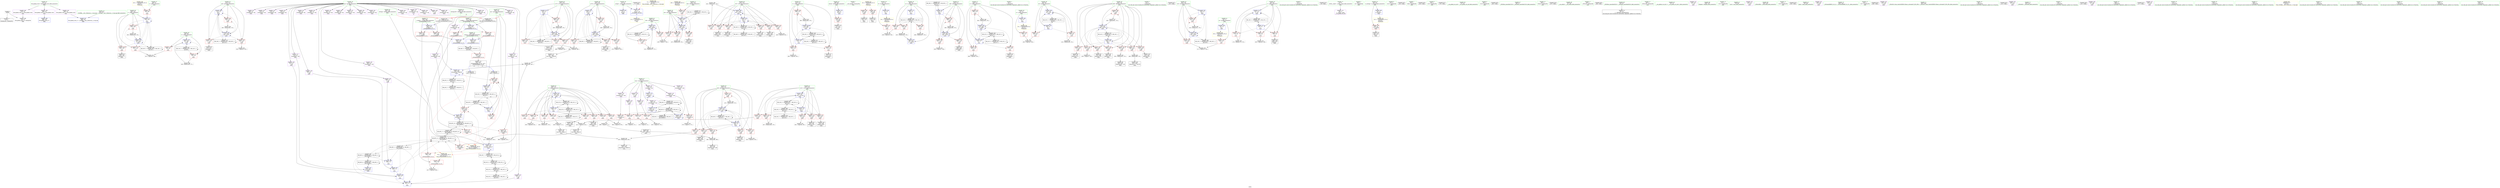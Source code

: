 digraph "SVFG" {
	label="SVFG";

	Node0x55970626c110 [shape=record,color=grey,label="{NodeID: 0\nNullPtr}"];
	Node0x55970626c110 -> Node0x559706274970[style=solid];
	Node0x55970626c110 -> Node0x5597062a5850[style=solid];
	Node0x5597062a5fd0 [shape=record,color=blue,label="{NodeID: 277\n100\<--192\nj\<--\nmain\n}"];
	Node0x5597062a5fd0 -> Node0x55970629eeb0[style=dashed];
	Node0x5597062a5fd0 -> Node0x55970629ef80[style=dashed];
	Node0x5597062a5fd0 -> Node0x55970629f050[style=dashed];
	Node0x5597062a5fd0 -> Node0x5597062a5fd0[style=dashed];
	Node0x5597062a5fd0 -> Node0x5597062a6170[style=dashed];
	Node0x5597062a5fd0 -> Node0x5597062c9f10[style=dashed];
	Node0x559706299c80 [shape=record,color=red,label="{NodeID: 194\n271\<--112\n\<--j50\nmain\n}"];
	Node0x559706299c80 -> Node0x5597062992c0[style=solid];
	Node0x55970626f5b0 [shape=record,color=black,label="{NodeID: 111\n481\<--480\nidxprom186\<--\nmain\n}"];
	Node0x55970626dd80 [shape=record,color=green,label="{NodeID: 28\n8\<--10\n_ZL2pi\<--_ZL2pi_field_insensitive\nGlob }"];
	Node0x55970626dd80 -> Node0x5597062a5180[style=solid];
	Node0x55970626dd80 -> Node0x5597062a5950[style=solid];
	Node0x5597062cae10 [shape=record,color=black,label="{NodeID: 471\nMR_34V_2 = PHI(MR_34V_3, MR_34V_1, )\npts\{109 \}\n}"];
	Node0x5597062cae10 -> Node0x5597062a64b0[style=dashed];
	Node0x5597062cae10 -> Node0x5597062cae10[style=dashed];
	Node0x5597062a0000 [shape=record,color=grey,label="{NodeID: 388\n452 = Binary(451, 176, )\n}"];
	Node0x5597062a0000 -> Node0x5597062a79d0[style=solid];
	Node0x5597062a7690 [shape=record,color=blue,label="{NodeID: 305\n128\<--417\nref.tmp\<--add147\nmain\n|{|<s2>13}}"];
	Node0x5597062a7690 -> Node0x5597062a4960[style=dashed];
	Node0x5597062a7690 -> Node0x5597062c4a10[style=dashed];
	Node0x5597062a7690:s2 -> Node0x5597062df840[style=dashed,color=red];
	Node0x55970629b340 [shape=record,color=red,label="{NodeID: 222\n344\<--124\n\<--s101\nmain\n}"];
	Node0x55970629b340 -> Node0x5597062b1ad0[style=solid];
	Node0x55970629ce00 [shape=record,color=purple,label="{NodeID: 139\n398\<--21\narrayidx135\<--dp\nmain\n|{<s0>13}}"];
	Node0x55970629ce00:s0 -> Node0x559706301000[style=solid,color=red];
	Node0x559706273740 [shape=record,color=green,label="{NodeID: 56\n114\<--115\nv\<--v_field_insensitive\nmain\n}"];
	Node0x559706273740 -> Node0x559706299e20[style=solid];
	Node0x559706273740 -> Node0x559706299ef0[style=solid];
	Node0x559706273740 -> Node0x559706299fc0[style=solid];
	Node0x559706273740 -> Node0x5597062a6990[style=solid];
	Node0x559706273740 -> Node0x5597062a6cd0[style=solid];
	Node0x5597062b08d0 [shape=record,color=grey,label="{NodeID: 416\n197 = cmp(195, 196, )\n}"];
	Node0x5597062a4890 [shape=record,color=red,label="{NodeID: 250\n412\<--411\n\<--arrayidx144\nmain\n}"];
	Node0x5597062a4890 -> Node0x5597062a0780[style=solid];
	Node0x55970629e4f0 [shape=record,color=red,label="{NodeID: 167\n523\<--88\n\<--retval\nmain\n}"];
	Node0x55970629e4f0 -> Node0x55970626f750[style=solid];
	Node0x559706299120 [shape=record,color=black,label="{NodeID: 84\n232\<--231\nidxprom38\<--\nmain\n}"];
	Node0x55970626bcb0 [shape=record,color=green,label="{NodeID: 1\n7\<--1\n__dso_handle\<--dummyObj\nGlob }"];
	Node0x5597062dce20 [shape=record,color=yellow,style=double,label="{NodeID: 527\n4V_1 = ENCHI(MR_4V_0)\npts\{1 \}\nFun[main]}"];
	Node0x5597062dce20 -> Node0x55970629e350[style=dashed];
	Node0x5597062dce20 -> Node0x55970629e420[style=dashed];
	Node0x5597062a60a0 [shape=record,color=blue,label="{NodeID: 278\n201\<--12\narrayidx18\<--\nmain\n}"];
	Node0x5597062a60a0 -> Node0x5597062a60a0[style=dashed];
	Node0x5597062a60a0 -> Node0x5597062dbf20[style=dashed];
	Node0x559706299d50 [shape=record,color=red,label="{NodeID: 195\n293\<--112\n\<--j50\nmain\n}"];
	Node0x559706299d50 -> Node0x5597062a0900[style=solid];
	Node0x55970626f680 [shape=record,color=black,label="{NodeID: 112\n487\<--486\nconv189\<--cmp188\nmain\n}"];
	Node0x55970626f680 -> Node0x5597062a1380[style=solid];
	Node0x55970626de80 [shape=record,color=green,label="{NodeID: 29\n11\<--13\ntt\<--tt_field_insensitive\nGlob }"];
	Node0x55970626de80 -> Node0x55970629e010[style=solid];
	Node0x55970626de80 -> Node0x5597062a5250[style=solid];
	Node0x5597062cb310 [shape=record,color=black,label="{NodeID: 472\nMR_36V_2 = PHI(MR_36V_4, MR_36V_1, )\npts\{111 \}\n}"];
	Node0x5597062cb310 -> Node0x5597062a67f0[style=dashed];
	Node0x5597062a0180 [shape=record,color=grey,label="{NodeID: 389\n190 = Binary(189, 172, )\n}"];
	Node0x5597062a0180 -> Node0x5597062a5f00[style=solid];
	Node0x5597062a7760 [shape=record,color=blue,label="{NodeID: 306\n438\<--422\narrayidx159\<--\nmain\n}"];
	Node0x5597062a7760 -> Node0x5597062c4f10[style=dashed];
	Node0x55970629b410 [shape=record,color=red,label="{NodeID: 223\n362\<--124\n\<--s101\nmain\n}"];
	Node0x55970629b410 -> Node0x5597062997a0[style=solid];
	Node0x55970629ced0 [shape=record,color=purple,label="{NodeID: 140\n402\<--21\narrayidx138\<--dp\nmain\n}"];
	Node0x559706273810 [shape=record,color=green,label="{NodeID: 57\n116\<--117\ns\<--s_field_insensitive\nmain\n}"];
	Node0x559706273810 -> Node0x55970629a090[style=solid];
	Node0x559706273810 -> Node0x55970629a160[style=solid];
	Node0x559706273810 -> Node0x55970629a230[style=solid];
	Node0x559706273810 -> Node0x5597062a6a60[style=solid];
	Node0x559706273810 -> Node0x5597062a6c00[style=solid];
	Node0x5597062b0a50 [shape=record,color=grey,label="{NodeID: 417\n304 = cmp(303, 172, )\n}"];
	Node0x5597062a4960 [shape=record,color=red,label="{NodeID: 251\n422\<--419\n\<--call148\nmain\n}"];
	Node0x5597062a4960 -> Node0x5597062a7760[style=solid];
	Node0x55970629e5c0 [shape=record,color=red,label="{NodeID: 168\n158\<--90\n\<--ss\nmain\n}"];
	Node0x55970629e5c0 -> Node0x5597062affd0[style=solid];
	Node0x5597062991f0 [shape=record,color=black,label="{NodeID: 85\n269\<--268\nidxprom60\<--\nmain\n}"];
	Node0x55970626b730 [shape=record,color=green,label="{NodeID: 2\n9\<--1\n\<--dummyObj\nCan only get source location for instruction, argument, global var or function.}"];
	Node0x5597062e2f20 [shape=record,color=yellow,style=double,label="{NodeID: 611\n2V_2 = CSCHI(MR_2V_1)\npts\{10 \}\nCS[]}"];
	Node0x5597062dd940 [shape=record,color=yellow,style=double,label="{NodeID: 528\n6V_1 = ENCHI(MR_6V_0)\npts\{13 \}\nFun[main]}"];
	Node0x5597062dd940 -> Node0x55970629e010[style=dashed];
	Node0x5597062c2c10 [shape=record,color=black,label="{NodeID: 445\nMR_68V_3 = PHI(MR_68V_4, MR_68V_2, )\npts\{536 \}\n}"];
	Node0x5597062c2c10 -> Node0x5597062a4bd0[style=dashed];
	Node0x5597062a6170 [shape=record,color=blue,label="{NodeID: 279\n100\<--205\nj\<--inc20\nmain\n}"];
	Node0x5597062a6170 -> Node0x55970629eeb0[style=dashed];
	Node0x5597062a6170 -> Node0x55970629ef80[style=dashed];
	Node0x5597062a6170 -> Node0x55970629f050[style=dashed];
	Node0x5597062a6170 -> Node0x5597062a5fd0[style=dashed];
	Node0x5597062a6170 -> Node0x5597062a6170[style=dashed];
	Node0x5597062a6170 -> Node0x5597062c9f10[style=dashed];
	Node0x559706299e20 [shape=record,color=red,label="{NodeID: 196\n259\<--114\n\<--v\nmain\n}"];
	Node0x559706299e20 -> Node0x5597062b1050[style=solid];
	Node0x55970626f750 [shape=record,color=black,label="{NodeID: 113\n87\<--523\nmain_ret\<--\nmain\n}"];
	Node0x55970626df80 [shape=record,color=green,label="{NodeID: 30\n14\<--15\nn\<--n_field_insensitive\nGlob }"];
	Node0x55970626df80 -> Node0x55970629e0e0[style=solid];
	Node0x55970626df80 -> Node0x5597062a5350[style=solid];
	Node0x5597062cb810 [shape=record,color=black,label="{NodeID: 473\nMR_38V_2 = PHI(MR_38V_3, MR_38V_1, )\npts\{113 \}\n}"];
	Node0x5597062cb810 -> Node0x5597062a68c0[style=dashed];
	Node0x5597062cb810 -> Node0x5597062cb810[style=dashed];
	Node0x5597062a0300 [shape=record,color=grey,label="{NodeID: 390\n299 = Binary(298, 176, )\n}"];
	Node0x5597062a0300 -> Node0x5597062a6e70[style=solid];
	Node0x5597062a7830 [shape=record,color=blue,label="{NodeID: 307\n126\<--442\nf\<--inc161\nmain\n}"];
	Node0x5597062a7830 -> Node0x55970629b750[style=dashed];
	Node0x5597062a7830 -> Node0x55970629b820[style=dashed];
	Node0x5597062a7830 -> Node0x55970629b8f0[style=dashed];
	Node0x5597062a7830 -> Node0x55970629b9c0[style=dashed];
	Node0x5597062a7830 -> Node0x5597062a3960[style=dashed];
	Node0x5597062a7830 -> Node0x5597062a39f0[style=dashed];
	Node0x5597062a7830 -> Node0x5597062a3ac0[style=dashed];
	Node0x5597062a7830 -> Node0x5597062a3b90[style=dashed];
	Node0x5597062a7830 -> Node0x5597062a7830[style=dashed];
	Node0x5597062a7830 -> Node0x5597062c1d10[style=dashed];
	Node0x55970629b4e0 [shape=record,color=red,label="{NodeID: 224\n409\<--124\n\<--s101\nmain\n}"];
	Node0x55970629b4e0 -> Node0x559706273410[style=solid];
	Node0x55970629cfa0 [shape=record,color=purple,label="{NodeID: 141\n405\<--21\narrayidx140\<--dp\nmain\n}"];
	Node0x5597062738e0 [shape=record,color=green,label="{NodeID: 58\n118\<--119\ni89\<--i89_field_insensitive\nmain\n}"];
	Node0x5597062738e0 -> Node0x55970629a300[style=solid];
	Node0x5597062738e0 -> Node0x55970629a3d0[style=solid];
	Node0x5597062738e0 -> Node0x55970629a4a0[style=solid];
	Node0x5597062738e0 -> Node0x55970629a570[style=solid];
	Node0x5597062738e0 -> Node0x55970629a640[style=solid];
	Node0x5597062738e0 -> Node0x55970629a710[style=solid];
	Node0x5597062738e0 -> Node0x55970629a7e0[style=solid];
	Node0x5597062738e0 -> Node0x55970629a8b0[style=solid];
	Node0x5597062738e0 -> Node0x5597062a7280[style=solid];
	Node0x5597062738e0 -> Node0x5597062a7b70[style=solid];
	Node0x5597062d4c20 [shape=record,color=black,label="{NodeID: 501\nMR_66V_15 = PHI(MR_66V_16, MR_66V_14, )\npts\{250000 \}\n|{|<s5>14}}"];
	Node0x5597062d4c20 -> Node0x5597062a4a30[style=dashed];
	Node0x5597062d4c20 -> Node0x5597062a4b00[style=dashed];
	Node0x5597062d4c20 -> Node0x5597062d0620[style=dashed];
	Node0x5597062d4c20 -> Node0x5597062d2920[style=dashed];
	Node0x5597062d4c20 -> Node0x5597062d4c20[style=dashed];
	Node0x5597062d4c20:s5 -> Node0x5597062df570[style=dashed,color=red];
	Node0x5597062b0bd0 [shape=record,color=grey,label="{NodeID: 418\n415 = cmp(413, 414, )\n}"];
	Node0x5597062b0bd0 -> Node0x5597062734e0[style=solid];
	Node0x5597062a4a30 [shape=record,color=red,label="{NodeID: 252\n483\<--482\n\<--arrayidx187\nmain\n}"];
	Node0x5597062a4a30 -> Node0x5597062a1380[style=solid];
	Node0x55970629e690 [shape=record,color=red,label="{NodeID: 169\n507\<--90\n\<--ss\nmain\n}"];
	Node0x55970629e690 -> Node0x5597062a1200[style=solid];
	Node0x5597062992c0 [shape=record,color=black,label="{NodeID: 86\n272\<--271\nidxprom62\<--\nmain\n}"];
	Node0x55970626b7c0 [shape=record,color=green,label="{NodeID: 3\n12\<--1\n\<--dummyObj\nCan only get source location for instruction, argument, global var or function.}"];
	Node0x559705de9630 [shape=record,color=black,label="{NodeID: 612\n153 = PHI()\n}"];
	Node0x5597062dda20 [shape=record,color=yellow,style=double,label="{NodeID: 529\n8V_1 = ENCHI(MR_8V_0)\npts\{15 \}\nFun[main]}"];
	Node0x5597062dda20 -> Node0x55970629e0e0[style=dashed];
	Node0x5597062a6240 [shape=record,color=blue,label="{NodeID: 280\n94\<--210\ni8\<--inc23\nmain\n}"];
	Node0x5597062a6240 -> Node0x55970629eaa0[style=dashed];
	Node0x5597062a6240 -> Node0x55970629eb70[style=dashed];
	Node0x5597062a6240 -> Node0x5597062a6240[style=dashed];
	Node0x5597062a6240 -> Node0x5597062c9510[style=dashed];
	Node0x559706299ef0 [shape=record,color=red,label="{NodeID: 197\n274\<--114\n\<--v\nmain\n}"];
	Node0x559706299ef0 -> Node0x559706299390[style=solid];
	Node0x55970626f820 [shape=record,color=black,label="{NodeID: 114\n532\<--555\n_ZSt3minIiERKT_S2_S2__ret\<--\n_ZSt3minIiERKT_S2_S2_\n|{<s0>13|<s1>14}}"];
	Node0x55970626f820:s0 -> Node0x559706300900[style=solid,color=blue];
	Node0x55970626f820:s1 -> Node0x559706300ac0[style=solid,color=blue];
	Node0x55970626e080 [shape=record,color=green,label="{NodeID: 31\n16\<--17\nm\<--m_field_insensitive\nGlob }"];
	Node0x55970626e080 -> Node0x55970629e1b0[style=solid];
	Node0x55970626e080 -> Node0x5597062a5450[style=solid];
	Node0x5597062cbd10 [shape=record,color=black,label="{NodeID: 474\nMR_40V_2 = PHI(MR_40V_3, MR_40V_1, )\npts\{115 \}\n}"];
	Node0x5597062cbd10 -> Node0x5597062c0910[style=dashed];
	Node0x5597062cbd10 -> Node0x5597062cbd10[style=dashed];
	Node0x5597062a0480 [shape=record,color=grey,label="{NodeID: 391\n430 = Binary(426, 429, )\n}"];
	Node0x5597062a0480 -> Node0x55970626f270[style=solid];
	Node0x5597062a7900 [shape=record,color=blue,label="{NodeID: 308\n124\<--447\ns101\<--inc164\nmain\n}"];
	Node0x5597062a7900 -> Node0x55970629b340[style=dashed];
	Node0x5597062a7900 -> Node0x55970629b410[style=dashed];
	Node0x5597062a7900 -> Node0x55970629b4e0[style=dashed];
	Node0x5597062a7900 -> Node0x55970629b5b0[style=dashed];
	Node0x5597062a7900 -> Node0x55970629b680[style=dashed];
	Node0x5597062a7900 -> Node0x5597062a7900[style=dashed];
	Node0x5597062a7900 -> Node0x5597062d1a20[style=dashed];
	Node0x55970629b5b0 [shape=record,color=red,label="{NodeID: 225\n413\<--124\n\<--s101\nmain\n}"];
	Node0x55970629b5b0 -> Node0x5597062b0bd0[style=solid];
	Node0x55970629d070 [shape=record,color=purple,label="{NodeID: 142\n408\<--21\narrayidx142\<--dp\nmain\n}"];
	Node0x5597062739b0 [shape=record,color=green,label="{NodeID: 59\n120\<--121\nj93\<--j93_field_insensitive\nmain\n}"];
	Node0x5597062739b0 -> Node0x55970629a980[style=solid];
	Node0x5597062739b0 -> Node0x55970629aa50[style=solid];
	Node0x5597062739b0 -> Node0x55970629ab20[style=solid];
	Node0x5597062739b0 -> Node0x55970629abf0[style=solid];
	Node0x5597062739b0 -> Node0x55970629acc0[style=solid];
	Node0x5597062739b0 -> Node0x55970629ad90[style=solid];
	Node0x5597062739b0 -> Node0x5597062a7350[style=solid];
	Node0x5597062739b0 -> Node0x5597062a7aa0[style=solid];
	Node0x5597062d5120 [shape=record,color=black,label="{NodeID: 502\nMR_56V_5 = PHI(MR_56V_6, MR_56V_4, )\npts\{131 \}\n|{|<s5>14}}"];
	Node0x5597062d5120 -> Node0x5597062a3c60[style=dashed];
	Node0x5597062d5120 -> Node0x5597062a4b00[style=dashed];
	Node0x5597062d5120 -> Node0x5597062a7f80[style=dashed];
	Node0x5597062d5120 -> Node0x5597062ced50[style=dashed];
	Node0x5597062d5120 -> Node0x5597062d5120[style=dashed];
	Node0x5597062d5120:s5 -> Node0x5597062df570[style=dashed,color=red];
	Node0x5597062b0d50 [shape=record,color=grey,label="{NodeID: 419\n165 = cmp(164, 166, )\n}"];
	Node0x5597062a4b00 [shape=record,color=red,label="{NodeID: 253\n491\<--490\n\<--call191\nmain\n}"];
	Node0x5597062a4b00 -> Node0x5597062a7f80[style=solid];
	Node0x55970629e760 [shape=record,color=red,label="{NodeID: 170\n519\<--90\n\<--ss\nmain\n}"];
	Node0x55970629e760 -> Node0x5597062af9d0[style=solid];
	Node0x559706299390 [shape=record,color=black,label="{NodeID: 87\n275\<--274\nidxprom64\<--\nmain\n}"];
	Node0x55970626a3e0 [shape=record,color=green,label="{NodeID: 4\n27\<--1\n\<--dummyObj\nCan only get source location for instruction, argument, global var or function.}"];
	Node0x5597062fff50 [shape=record,color=black,label="{NodeID: 613\n59 = PHI()\n}"];
	Node0x5597062ddb00 [shape=record,color=yellow,style=double,label="{NodeID: 530\n10V_1 = ENCHI(MR_10V_0)\npts\{17 \}\nFun[main]}"];
	Node0x5597062ddb00 -> Node0x55970629e1b0[style=dashed];
	Node0x5597062a6310 [shape=record,color=blue,label="{NodeID: 281\n102\<--12\ni25\<--\nmain\n}"];
	Node0x5597062a6310 -> Node0x55970629f120[style=dashed];
	Node0x5597062a6310 -> Node0x55970629f1f0[style=dashed];
	Node0x5597062a6310 -> Node0x5597062a6720[style=dashed];
	Node0x5597062a6310 -> Node0x5597062ca410[style=dashed];
	Node0x559706299fc0 [shape=record,color=red,label="{NodeID: 198\n288\<--114\n\<--v\nmain\n}"];
	Node0x559706299fc0 -> Node0x5597062a0600[style=solid];
	Node0x55970629bb00 [shape=record,color=purple,label="{NodeID: 115\n58\<--4\n\<--_ZStL8__ioinit\n__cxx_global_var_init\n}"];
	Node0x55970626e180 [shape=record,color=green,label="{NodeID: 32\n18\<--20\nwas\<--was_field_insensitive\nGlob }"];
	Node0x55970626e180 -> Node0x55970629bb90[style=solid];
	Node0x55970626e180 -> Node0x55970629bc20[style=solid];
	Node0x55970626e180 -> Node0x55970629bcf0[style=solid];
	Node0x55970626e180 -> Node0x55970629bdc0[style=solid];
	Node0x55970626e180 -> Node0x55970629be90[style=solid];
	Node0x55970626e180 -> Node0x55970629bf60[style=solid];
	Node0x55970626e180 -> Node0x55970629c030[style=solid];
	Node0x55970626e180 -> Node0x55970629c100[style=solid];
	Node0x5597062cc210 [shape=record,color=black,label="{NodeID: 475\nMR_42V_2 = PHI(MR_42V_3, MR_42V_1, )\npts\{117 \}\n}"];
	Node0x5597062cc210 -> Node0x5597062c0e10[style=dashed];
	Node0x5597062cc210 -> Node0x5597062cc210[style=dashed];
	Node0x5597062a0600 [shape=record,color=grey,label="{NodeID: 392\n289 = Binary(288, 176, )\n}"];
	Node0x5597062a0600 -> Node0x5597062a6cd0[style=solid];
	Node0x5597062a79d0 [shape=record,color=blue,label="{NodeID: 309\n122\<--452\nv97\<--inc167\nmain\n}"];
	Node0x5597062a79d0 -> Node0x55970629ae60[style=dashed];
	Node0x5597062a79d0 -> Node0x55970629af30[style=dashed];
	Node0x5597062a79d0 -> Node0x55970629b000[style=dashed];
	Node0x5597062a79d0 -> Node0x55970629b0d0[style=dashed];
	Node0x5597062a79d0 -> Node0x55970629b1a0[style=dashed];
	Node0x5597062a79d0 -> Node0x55970629b270[style=dashed];
	Node0x5597062a79d0 -> Node0x5597062a7420[style=dashed];
	Node0x5597062a79d0 -> Node0x5597062a79d0[style=dashed];
	Node0x5597062a79d0 -> Node0x5597062d3820[style=dashed];
	Node0x55970629b680 [shape=record,color=red,label="{NodeID: 226\n446\<--124\n\<--s101\nmain\n}"];
	Node0x55970629b680 -> Node0x5597062ab740[style=solid];
	Node0x55970629d140 [shape=record,color=purple,label="{NodeID: 143\n411\<--21\narrayidx144\<--dp\nmain\n}"];
	Node0x55970629d140 -> Node0x5597062a4890[style=solid];
	Node0x559706273a80 [shape=record,color=green,label="{NodeID: 60\n122\<--123\nv97\<--v97_field_insensitive\nmain\n}"];
	Node0x559706273a80 -> Node0x55970629ae60[style=solid];
	Node0x559706273a80 -> Node0x55970629af30[style=solid];
	Node0x559706273a80 -> Node0x55970629b000[style=solid];
	Node0x559706273a80 -> Node0x55970629b0d0[style=solid];
	Node0x559706273a80 -> Node0x55970629b1a0[style=solid];
	Node0x559706273a80 -> Node0x55970629b270[style=solid];
	Node0x559706273a80 -> Node0x5597062a7420[style=solid];
	Node0x559706273a80 -> Node0x5597062a79d0[style=solid];
	Node0x5597062b0ed0 [shape=record,color=grey,label="{NodeID: 420\n248 = cmp(247, 249, )\n}"];
	Node0x5597062a4bd0 [shape=record,color=red,label="{NodeID: 254\n555\<--535\n\<--retval\n_ZSt3minIiERKT_S2_S2_\n}"];
	Node0x5597062a4bd0 -> Node0x55970626f820[style=solid];
	Node0x55970629e830 [shape=record,color=red,label="{NodeID: 171\n164\<--92\n\<--i\nmain\n}"];
	Node0x55970629e830 -> Node0x5597062b0d50[style=solid];
	Node0x559706299460 [shape=record,color=black,label="{NodeID: 88\n278\<--277\nidxprom66\<--\nmain\n}"];
	Node0x55970626a470 [shape=record,color=green,label="{NodeID: 5\n29\<--1\n.str\<--dummyObj\nGlob }"];
	Node0x559706300050 [shape=record,color=black,label="{NodeID: 614\n77 = PHI()\n}"];
	Node0x559706300050 -> Node0x5597062a5950[style=solid];
	Node0x5597062ddbe0 [shape=record,color=yellow,style=double,label="{NodeID: 531\n12V_1 = ENCHI(MR_12V_0)\npts\{28 \}\nFun[main]}"];
	Node0x5597062ddbe0 -> Node0x55970629e280[style=dashed];
	Node0x5597062a63e0 [shape=record,color=blue,label="{NodeID: 282\n106\<--222\nr30\<--dec33\nmain\n}"];
	Node0x5597062a63e0 -> Node0x55970629f390[style=dashed];
	Node0x5597062a63e0 -> Node0x55970629f460[style=dashed];
	Node0x5597062a63e0 -> Node0x5597062a63e0[style=dashed];
	Node0x5597062a63e0 -> Node0x5597062ca910[style=dashed];
	Node0x55970629a090 [shape=record,color=red,label="{NodeID: 199\n265\<--116\n\<--s\nmain\n}"];
	Node0x55970629a090 -> Node0x5597062b1350[style=solid];
	Node0x55970629bb90 [shape=record,color=purple,label="{NodeID: 116\n170\<--18\narrayidx\<--was\nmain\n}"];
	Node0x55970629bb90 -> Node0x5597062a5c90[style=solid];
	Node0x55970626e280 [shape=record,color=green,label="{NodeID: 33\n21\<--25\ndp\<--dp_field_insensitive\nGlob }"];
	Node0x55970626e280 -> Node0x55970629c1d0[style=solid];
	Node0x55970626e280 -> Node0x55970629c2a0[style=solid];
	Node0x55970626e280 -> Node0x55970629c370[style=solid];
	Node0x55970626e280 -> Node0x55970629c440[style=solid];
	Node0x55970626e280 -> Node0x55970629c510[style=solid];
	Node0x55970626e280 -> Node0x55970629c5e0[style=solid];
	Node0x55970626e280 -> Node0x55970629c6b0[style=solid];
	Node0x55970626e280 -> Node0x55970629c780[style=solid];
	Node0x55970626e280 -> Node0x55970629c850[style=solid];
	Node0x55970626e280 -> Node0x55970629c920[style=solid];
	Node0x55970626e280 -> Node0x55970629c9f0[style=solid];
	Node0x55970626e280 -> Node0x55970629cac0[style=solid];
	Node0x55970626e280 -> Node0x55970629cb90[style=solid];
	Node0x55970626e280 -> Node0x55970629cc60[style=solid];
	Node0x55970626e280 -> Node0x55970629cd30[style=solid];
	Node0x55970626e280 -> Node0x55970629ce00[style=solid];
	Node0x55970626e280 -> Node0x55970629ced0[style=solid];
	Node0x55970626e280 -> Node0x55970629cfa0[style=solid];
	Node0x55970626e280 -> Node0x55970629d070[style=solid];
	Node0x55970626e280 -> Node0x55970629d140[style=solid];
	Node0x55970626e280 -> Node0x55970629d210[style=solid];
	Node0x55970626e280 -> Node0x55970629d2e0[style=solid];
	Node0x55970626e280 -> Node0x55970629d3b0[style=solid];
	Node0x55970626e280 -> Node0x55970629d480[style=solid];
	Node0x55970626e280 -> Node0x55970629d550[style=solid];
	Node0x55970626e280 -> Node0x55970629d620[style=solid];
	Node0x55970626e280 -> Node0x55970629d6f0[style=solid];
	Node0x5597062cc710 [shape=record,color=black,label="{NodeID: 476\nMR_44V_2 = PHI(MR_44V_4, MR_44V_1, )\npts\{119 \}\n}"];
	Node0x5597062cc710 -> Node0x5597062a7280[style=dashed];
	Node0x5597062a0780 [shape=record,color=grey,label="{NodeID: 393\n417 = Binary(412, 416, )\n}"];
	Node0x5597062a0780 -> Node0x5597062a7690[style=solid];
	Node0x5597062a7aa0 [shape=record,color=blue,label="{NodeID: 310\n120\<--457\nj93\<--inc170\nmain\n}"];
	Node0x5597062a7aa0 -> Node0x55970629a980[style=dashed];
	Node0x5597062a7aa0 -> Node0x55970629aa50[style=dashed];
	Node0x5597062a7aa0 -> Node0x55970629ab20[style=dashed];
	Node0x5597062a7aa0 -> Node0x55970629abf0[style=dashed];
	Node0x5597062a7aa0 -> Node0x55970629acc0[style=dashed];
	Node0x5597062a7aa0 -> Node0x55970629ad90[style=dashed];
	Node0x5597062a7aa0 -> Node0x5597062a7350[style=dashed];
	Node0x5597062a7aa0 -> Node0x5597062a7aa0[style=dashed];
	Node0x5597062a7aa0 -> Node0x5597062ccc10[style=dashed];
	Node0x55970629b750 [shape=record,color=red,label="{NodeID: 227\n349\<--126\n\<--f\nmain\n}"];
	Node0x55970629b750 -> Node0x5597062b1f50[style=solid];
	Node0x55970629d210 [shape=record,color=purple,label="{NodeID: 144\n425\<--21\narrayidx150\<--dp\nmain\n}"];
	Node0x559706273b50 [shape=record,color=green,label="{NodeID: 61\n124\<--125\ns101\<--s101_field_insensitive\nmain\n}"];
	Node0x559706273b50 -> Node0x55970629b340[style=solid];
	Node0x559706273b50 -> Node0x55970629b410[style=solid];
	Node0x559706273b50 -> Node0x55970629b4e0[style=solid];
	Node0x559706273b50 -> Node0x55970629b5b0[style=solid];
	Node0x559706273b50 -> Node0x55970629b680[style=solid];
	Node0x559706273b50 -> Node0x5597062a74f0[style=solid];
	Node0x559706273b50 -> Node0x5597062a7900[style=solid];
	Node0x5597062b1050 [shape=record,color=grey,label="{NodeID: 421\n260 = cmp(259, 261, )\n}"];
	Node0x5597062a4ca0 [shape=record,color=red,label="{NodeID: 255\n545\<--537\n\<--__a.addr\n_ZSt3minIiERKT_S2_S2_\n}"];
	Node0x5597062a4ca0 -> Node0x5597062a50b0[style=solid];
	Node0x55970629e900 [shape=record,color=red,label="{NodeID: 172\n168\<--92\n\<--i\nmain\n}"];
	Node0x55970629e900 -> Node0x559706298f80[style=solid];
	Node0x559706299530 [shape=record,color=black,label="{NodeID: 89\n354\<--353\nidxprom108\<--sub\nmain\n}"];
	Node0x55970626c1a0 [shape=record,color=green,label="{NodeID: 6\n31\<--1\n.str.2\<--dummyObj\nGlob }"];
	Node0x5597063001b0 [shape=record,color=black,label="{NodeID: 615\n219 = PHI()\n}"];
	Node0x5597062a64b0 [shape=record,color=blue,label="{NodeID: 283\n108\<--224\nj34\<--\nmain\n}"];
	Node0x5597062a64b0 -> Node0x55970629f530[style=dashed];
	Node0x5597062a64b0 -> Node0x55970629f600[style=dashed];
	Node0x5597062a64b0 -> Node0x55970629f6d0[style=dashed];
	Node0x5597062a64b0 -> Node0x5597062a64b0[style=dashed];
	Node0x5597062a64b0 -> Node0x5597062a6650[style=dashed];
	Node0x5597062a64b0 -> Node0x5597062cae10[style=dashed];
	Node0x55970629a160 [shape=record,color=red,label="{NodeID: 200\n277\<--116\n\<--s\nmain\n}"];
	Node0x55970629a160 -> Node0x559706299460[style=solid];
	Node0x55970629bc20 [shape=record,color=purple,label="{NodeID: 117\n201\<--18\narrayidx18\<--was\nmain\n}"];
	Node0x55970629bc20 -> Node0x5597062a60a0[style=solid];
	Node0x55970626e380 [shape=record,color=green,label="{NodeID: 34\n26\<--28\nis_testing\<--is_testing_field_insensitive\nGlob }"];
	Node0x55970626e380 -> Node0x55970629e280[style=solid];
	Node0x55970626e380 -> Node0x5597062a5550[style=solid];
	Node0x5597062df570 [shape=record,color=yellow,style=double,label="{NodeID: 560\n76V_1 = ENCHI(MR_76V_0)\npts\{131 250000 \}\nFun[_ZSt3minIiERKT_S2_S2_]}"];
	Node0x5597062df570 -> Node0x5597062a50b0[style=dashed];
	Node0x5597062ccc10 [shape=record,color=black,label="{NodeID: 477\nMR_46V_2 = PHI(MR_46V_3, MR_46V_1, )\npts\{121 \}\n}"];
	Node0x5597062ccc10 -> Node0x5597062a7350[style=dashed];
	Node0x5597062ccc10 -> Node0x5597062ccc10[style=dashed];
	Node0x5597062a0900 [shape=record,color=grey,label="{NodeID: 394\n294 = Binary(293, 176, )\n}"];
	Node0x5597062a0900 -> Node0x5597062a6da0[style=solid];
	Node0x5597062a7b70 [shape=record,color=blue,label="{NodeID: 311\n118\<--462\ni89\<--inc173\nmain\n}"];
	Node0x5597062a7b70 -> Node0x55970629a300[style=dashed];
	Node0x5597062a7b70 -> Node0x55970629a3d0[style=dashed];
	Node0x5597062a7b70 -> Node0x55970629a4a0[style=dashed];
	Node0x5597062a7b70 -> Node0x55970629a570[style=dashed];
	Node0x5597062a7b70 -> Node0x55970629a640[style=dashed];
	Node0x5597062a7b70 -> Node0x55970629a710[style=dashed];
	Node0x5597062a7b70 -> Node0x55970629a7e0[style=dashed];
	Node0x5597062a7b70 -> Node0x55970629a8b0[style=dashed];
	Node0x5597062a7b70 -> Node0x5597062a7b70[style=dashed];
	Node0x5597062a7b70 -> Node0x5597062cc710[style=dashed];
	Node0x55970629b820 [shape=record,color=red,label="{NodeID: 228\n379\<--126\n\<--f\nmain\n}"];
	Node0x55970629b820 -> Node0x5597062b11d0[style=solid];
	Node0x55970629d2e0 [shape=record,color=purple,label="{NodeID: 145\n432\<--21\narrayidx155\<--dp\nmain\n}"];
	Node0x559706273c20 [shape=record,color=green,label="{NodeID: 62\n126\<--127\nf\<--f_field_insensitive\nmain\n}"];
	Node0x559706273c20 -> Node0x55970629b750[style=solid];
	Node0x559706273c20 -> Node0x55970629b820[style=solid];
	Node0x559706273c20 -> Node0x55970629b8f0[style=solid];
	Node0x559706273c20 -> Node0x55970629b9c0[style=solid];
	Node0x559706273c20 -> Node0x5597062a3960[style=solid];
	Node0x559706273c20 -> Node0x5597062a39f0[style=solid];
	Node0x559706273c20 -> Node0x5597062a3ac0[style=solid];
	Node0x559706273c20 -> Node0x5597062a3b90[style=solid];
	Node0x559706273c20 -> Node0x5597062a75c0[style=solid];
	Node0x559706273c20 -> Node0x5597062a7830[style=solid];
	Node0x5597062b11d0 [shape=record,color=grey,label="{NodeID: 422\n380 = cmp(378, 379, )\n}"];
	Node0x5597062a4d70 [shape=record,color=red,label="{NodeID: 256\n552\<--537\n\<--__a.addr\n_ZSt3minIiERKT_S2_S2_\n}"];
	Node0x5597062a4d70 -> Node0x5597062a8530[style=solid];
	Node0x55970629e9d0 [shape=record,color=red,label="{NodeID: 173\n174\<--92\n\<--i\nmain\n}"];
	Node0x55970629e9d0 -> Node0x5597062a0a80[style=solid];
	Node0x559706299600 [shape=record,color=black,label="{NodeID: 90\n357\<--356\nidxprom110\<--\nmain\n}"];
	Node0x55970626c230 [shape=record,color=green,label="{NodeID: 7\n33\<--1\nstdin\<--dummyObj\nGlob }"];
	Node0x5597063002b0 [shape=record,color=black,label="{NodeID: 616\n220 = PHI()\n}"];
	Node0x5597062a6580 [shape=record,color=blue,label="{NodeID: 284\n233\<--176\narrayidx39\<--\nmain\n}"];
	Node0x5597062a6580 -> Node0x5597062a6580[style=dashed];
	Node0x5597062a6580 -> Node0x5597062c6310[style=dashed];
	Node0x55970629a230 [shape=record,color=red,label="{NodeID: 201\n283\<--116\n\<--s\nmain\n}"];
	Node0x55970629a230 -> Node0x5597062a0c00[style=solid];
	Node0x55970629bcf0 [shape=record,color=purple,label="{NodeID: 118\n233\<--18\narrayidx39\<--was\nmain\n}"];
	Node0x55970629bcf0 -> Node0x5597062a6580[style=solid];
	Node0x55970626e480 [shape=record,color=green,label="{NodeID: 35\n47\<--51\nllvm.global_ctors\<--llvm.global_ctors_field_insensitive\nGlob }"];
	Node0x55970626e480 -> Node0x55970629dd70[style=solid];
	Node0x55970626e480 -> Node0x55970629de40[style=solid];
	Node0x55970626e480 -> Node0x55970629df10[style=solid];
	Node0x5597062c0010 [shape=record,color=black,label="{NodeID: 478\nMR_48V_2 = PHI(MR_48V_3, MR_48V_1, )\npts\{123 \}\n}"];
	Node0x5597062c0010 -> Node0x5597062d3820[style=dashed];
	Node0x5597062a0a80 [shape=record,color=grey,label="{NodeID: 395\n175 = Binary(174, 176, )\n}"];
	Node0x5597062a0a80 -> Node0x5597062a5d60[style=solid];
	Node0x5597062a7c40 [shape=record,color=blue,label="{NodeID: 312\n130\<--281\nans\<--\nmain\n}"];
	Node0x5597062a7c40 -> Node0x5597062a3c60[style=dashed];
	Node0x5597062a7c40 -> Node0x5597062ced50[style=dashed];
	Node0x5597062a7c40 -> Node0x5597062d5120[style=dashed];
	Node0x55970629b8f0 [shape=record,color=red,label="{NodeID: 229\n387\<--126\n\<--f\nmain\n}"];
	Node0x55970629b8f0 -> Node0x5597062b0750[style=solid];
	Node0x55970629d3b0 [shape=record,color=purple,label="{NodeID: 146\n435\<--21\narrayidx157\<--dp\nmain\n}"];
	Node0x559706273cf0 [shape=record,color=green,label="{NodeID: 63\n128\<--129\nref.tmp\<--ref.tmp_field_insensitive\nmain\n|{|<s1>13}}"];
	Node0x559706273cf0 -> Node0x5597062a7690[style=solid];
	Node0x559706273cf0:s1 -> Node0x5597063012d0[style=solid,color=red];
	Node0x5597062b1350 [shape=record,color=grey,label="{NodeID: 423\n266 = cmp(265, 261, )\n}"];
	Node0x5597062a4e40 [shape=record,color=red,label="{NodeID: 257\n543\<--539\n\<--__b.addr\n_ZSt3minIiERKT_S2_S2_\n}"];
	Node0x5597062a4e40 -> Node0x5597062a4fe0[style=solid];
	Node0x55970629eaa0 [shape=record,color=red,label="{NodeID: 174\n183\<--94\n\<--i8\nmain\n}"];
	Node0x55970629eaa0 -> Node0x5597062afe50[style=solid];
	Node0x5597062996d0 [shape=record,color=black,label="{NodeID: 91\n360\<--359\nidxprom112\<--\nmain\n}"];
	Node0x55970626cb50 [shape=record,color=green,label="{NodeID: 8\n34\<--1\n.str.3\<--dummyObj\nGlob }"];
	Node0x559706300380 [shape=record,color=black,label="{NodeID: 617\n179 = PHI()\n}"];
	Node0x5597062c4a10 [shape=record,color=black,label="{NodeID: 451\nMR_54V_7 = PHI(MR_54V_8, MR_54V_6, )\npts\{129 \}\n}"];
	Node0x5597062c4a10 -> Node0x5597062a7690[style=dashed];
	Node0x5597062c4a10 -> Node0x5597062c4a10[style=dashed];
	Node0x5597062c4a10 -> Node0x5597062d2420[style=dashed];
	Node0x5597062a6650 [shape=record,color=blue,label="{NodeID: 285\n108\<--237\nj34\<--inc41\nmain\n}"];
	Node0x5597062a6650 -> Node0x55970629f530[style=dashed];
	Node0x5597062a6650 -> Node0x55970629f600[style=dashed];
	Node0x5597062a6650 -> Node0x55970629f6d0[style=dashed];
	Node0x5597062a6650 -> Node0x5597062a64b0[style=dashed];
	Node0x5597062a6650 -> Node0x5597062a6650[style=dashed];
	Node0x5597062a6650 -> Node0x5597062cae10[style=dashed];
	Node0x55970629a300 [shape=record,color=red,label="{NodeID: 202\n327\<--118\n\<--i89\nmain\n}"];
	Node0x55970629a300 -> Node0x5597062b02d0[style=solid];
	Node0x55970629bdc0 [shape=record,color=purple,label="{NodeID: 119\n302\<--18\n\<--was\nmain\n}"];
	Node0x55970629bdc0 -> Node0x5597062a43b0[style=solid];
	Node0x55970626e650 [shape=record,color=green,label="{NodeID: 36\n52\<--53\n__cxx_global_var_init\<--__cxx_global_var_init_field_insensitive\n}"];
	Node0x5597062c0510 [shape=record,color=black,label="{NodeID: 479\nMR_50V_2 = PHI(MR_50V_3, MR_50V_1, )\npts\{125 \}\n}"];
	Node0x5597062c0510 -> Node0x5597062d3d20[style=dashed];
	Node0x5597062a0c00 [shape=record,color=grey,label="{NodeID: 396\n284 = Binary(283, 176, )\n}"];
	Node0x5597062a0c00 -> Node0x5597062a6c00[style=solid];
	Node0x5597062a7d10 [shape=record,color=blue,label="{NodeID: 313\n132\<--12\ni175\<--\nmain\n}"];
	Node0x5597062a7d10 -> Node0x5597062a3d30[style=dashed];
	Node0x5597062a7d10 -> Node0x5597062a3e00[style=dashed];
	Node0x5597062a7d10 -> Node0x5597062a3ed0[style=dashed];
	Node0x5597062a7d10 -> Node0x5597062a3fa0[style=dashed];
	Node0x5597062a7d10 -> Node0x5597062a8120[style=dashed];
	Node0x5597062a7d10 -> Node0x5597062cf220[style=dashed];
	Node0x55970629b9c0 [shape=record,color=red,label="{NodeID: 230\n396\<--126\n\<--f\nmain\n}"];
	Node0x55970629b9c0 -> Node0x5597062730d0[style=solid];
	Node0x55970629d480 [shape=record,color=purple,label="{NodeID: 147\n438\<--21\narrayidx159\<--dp\nmain\n}"];
	Node0x55970629d480 -> Node0x5597062a7760[style=solid];
	Node0x559706273dc0 [shape=record,color=green,label="{NodeID: 64\n130\<--131\nans\<--ans_field_insensitive\nmain\n|{|<s3>14}}"];
	Node0x559706273dc0 -> Node0x5597062a3c60[style=solid];
	Node0x559706273dc0 -> Node0x5597062a7c40[style=solid];
	Node0x559706273dc0 -> Node0x5597062a7f80[style=solid];
	Node0x559706273dc0:s3 -> Node0x559706301000[style=solid,color=red];
	Node0x5597062b14d0 [shape=record,color=grey,label="{NodeID: 424\n474 = cmp(473, 261, )\n}"];
	Node0x5597062a4f10 [shape=record,color=red,label="{NodeID: 258\n549\<--539\n\<--__b.addr\n_ZSt3minIiERKT_S2_S2_\n}"];
	Node0x5597062a4f10 -> Node0x5597062a8460[style=solid];
	Node0x55970629eb70 [shape=record,color=red,label="{NodeID: 175\n209\<--94\n\<--i8\nmain\n}"];
	Node0x55970629eb70 -> Node0x55970629fe80[style=solid];
	Node0x5597062997a0 [shape=record,color=black,label="{NodeID: 92\n363\<--362\nidxprom114\<--\nmain\n}"];
	Node0x55970626cbe0 [shape=record,color=green,label="{NodeID: 9\n36\<--1\n.str.4\<--dummyObj\nGlob }"];
	Node0x5597063004b0 [shape=record,color=black,label="{NodeID: 618\n180 = PHI()\n}"];
	Node0x5597062c4f10 [shape=record,color=black,label="{NodeID: 452\nMR_66V_19 = PHI(MR_66V_20, MR_66V_18, )\npts\{250000 \}\n|{|<s6>13}}"];
	Node0x5597062c4f10 -> Node0x5597062a4620[style=dashed];
	Node0x5597062c4f10 -> Node0x5597062a4890[style=dashed];
	Node0x5597062c4f10 -> Node0x5597062a4960[style=dashed];
	Node0x5597062c4f10 -> Node0x5597062a7760[style=dashed];
	Node0x5597062c4f10 -> Node0x5597062c4f10[style=dashed];
	Node0x5597062c4f10 -> Node0x5597062d2920[style=dashed];
	Node0x5597062c4f10:s6 -> Node0x5597062df570[style=dashed,color=red];
	Node0x5597062a6720 [shape=record,color=blue,label="{NodeID: 286\n102\<--242\ni25\<--inc44\nmain\n}"];
	Node0x5597062a6720 -> Node0x55970629f120[style=dashed];
	Node0x5597062a6720 -> Node0x55970629f1f0[style=dashed];
	Node0x5597062a6720 -> Node0x5597062a6720[style=dashed];
	Node0x5597062a6720 -> Node0x5597062ca410[style=dashed];
	Node0x55970629a3d0 [shape=record,color=red,label="{NodeID: 203\n352\<--118\n\<--i89\nmain\n}"];
	Node0x55970629a3d0 -> Node0x5597062a1800[style=solid];
	Node0x55970629be90 [shape=record,color=purple,label="{NodeID: 120\n311\<--18\n\<--was\nmain\n}"];
	Node0x55970629be90 -> Node0x5597062a4480[style=solid];
	Node0x55970626e750 [shape=record,color=green,label="{NodeID: 37\n56\<--57\n_ZNSt8ios_base4InitC1Ev\<--_ZNSt8ios_base4InitC1Ev_field_insensitive\n}"];
	Node0x5597062df840 [shape=record,color=yellow,style=double,label="{NodeID: 563\n74V_1 = ENCHI(MR_74V_0)\npts\{129 137 \}\nFun[_ZSt3minIiERKT_S2_S2_]}"];
	Node0x5597062df840 -> Node0x5597062a4fe0[style=dashed];
	Node0x5597062c0600 [shape=record,color=black,label="{NodeID: 480\nMR_52V_2 = PHI(MR_52V_3, MR_52V_1, )\npts\{127 \}\n}"];
	Node0x5597062c0600 -> Node0x5597062c0600[style=dashed];
	Node0x5597062c0600 -> Node0x5597062d7420[style=dashed];
	Node0x5597062a0d80 [shape=record,color=grey,label="{NodeID: 397\n390 = Binary(386, 389, )\n}"];
	Node0x5597062a0d80 -> Node0x559706272f30[style=solid];
	Node0x5597062a7de0 [shape=record,color=blue,label="{NodeID: 314\n134\<--12\nj179\<--\nmain\n}"];
	Node0x5597062a7de0 -> Node0x5597062a4070[style=dashed];
	Node0x5597062a7de0 -> Node0x5597062a4140[style=dashed];
	Node0x5597062a7de0 -> Node0x5597062a4210[style=dashed];
	Node0x5597062a7de0 -> Node0x5597062a42e0[style=dashed];
	Node0x5597062a7de0 -> Node0x5597062a7de0[style=dashed];
	Node0x5597062a7de0 -> Node0x5597062a8050[style=dashed];
	Node0x5597062a7de0 -> Node0x5597062cf720[style=dashed];
	Node0x5597062a3960 [shape=record,color=red,label="{NodeID: 231\n414\<--126\n\<--f\nmain\n}"];
	Node0x5597062a3960 -> Node0x5597062b0bd0[style=solid];
	Node0x55970629d550 [shape=record,color=purple,label="{NodeID: 148\n478\<--21\n\<--dp\nmain\n}"];
	Node0x559706273e90 [shape=record,color=green,label="{NodeID: 65\n132\<--133\ni175\<--i175_field_insensitive\nmain\n}"];
	Node0x559706273e90 -> Node0x5597062a3d30[style=solid];
	Node0x559706273e90 -> Node0x5597062a3e00[style=solid];
	Node0x559706273e90 -> Node0x5597062a3ed0[style=solid];
	Node0x559706273e90 -> Node0x5597062a3fa0[style=solid];
	Node0x559706273e90 -> Node0x5597062a7d10[style=solid];
	Node0x559706273e90 -> Node0x5597062a8120[style=solid];
	Node0x5597062b1650 [shape=record,color=grey,label="{NodeID: 425\n547 = cmp(544, 546, )\n}"];
	Node0x5597062a4fe0 [shape=record,color=red,label="{NodeID: 259\n544\<--543\n\<--\n_ZSt3minIiERKT_S2_S2_\n}"];
	Node0x5597062a4fe0 -> Node0x5597062b1650[style=solid];
	Node0x55970629ec40 [shape=record,color=red,label="{NodeID: 176\n192\<--96\n\<--l\nmain\n}"];
	Node0x55970629ec40 -> Node0x5597062a5fd0[style=solid];
	Node0x559706299870 [shape=record,color=black,label="{NodeID: 93\n370\<--369\nidxprom119\<--\nmain\n}"];
	Node0x55970626cc70 [shape=record,color=green,label="{NodeID: 10\n38\<--1\nstdout\<--dummyObj\nGlob }"];
	Node0x559706300580 [shape=record,color=black,label="{NodeID: 619\n187 = PHI()\n}"];
	Node0x5597062de040 [shape=record,color=yellow,style=double,label="{NodeID: 536\n22V_1 = ENCHI(MR_22V_0)\npts\{97 \}\nFun[main]}"];
	Node0x5597062de040 -> Node0x55970629ec40[style=dashed];
	Node0x5597062a67f0 [shape=record,color=blue,label="{NodeID: 287\n110\<--12\ni46\<--\nmain\n}"];
	Node0x5597062a67f0 -> Node0x55970629f7a0[style=dashed];
	Node0x5597062a67f0 -> Node0x55970629f870[style=dashed];
	Node0x5597062a67f0 -> Node0x559706299ae0[style=dashed];
	Node0x5597062a67f0 -> Node0x5597062a6e70[style=dashed];
	Node0x5597062a67f0 -> Node0x5597062cb310[style=dashed];
	Node0x55970629a4a0 [shape=record,color=red,label="{NodeID: 204\n369\<--118\n\<--i89\nmain\n}"];
	Node0x55970629a4a0 -> Node0x559706299870[style=solid];
	Node0x55970629bf60 [shape=record,color=purple,label="{NodeID: 121\n318\<--18\n\<--was\nmain\n}"];
	Node0x55970629bf60 -> Node0x5597062a4550[style=solid];
	Node0x55970626e850 [shape=record,color=green,label="{NodeID: 38\n62\<--63\n__cxa_atexit\<--__cxa_atexit_field_insensitive\n}"];
	Node0x5597062df920 [shape=record,color=yellow,style=double,label="{NodeID: 564\n2V_1 = ENCHI(MR_2V_0)\npts\{10 \}\nFun[_GLOBAL__sub_I_Denisson_1_0.zip.cpp]|{<s0>21}}"];
	Node0x5597062df920:s0 -> Node0x5597062a5950[style=dashed,color=red];
	Node0x5597062c06f0 [shape=record,color=black,label="{NodeID: 481\nMR_54V_2 = PHI(MR_54V_3, MR_54V_1, )\npts\{129 \}\n}"];
	Node0x5597062c06f0 -> Node0x5597062a4b00[style=dashed];
	Node0x5597062c06f0 -> Node0x5597062c06f0[style=dashed];
	Node0x5597062c06f0 -> Node0x5597062d7920[style=dashed];
	Node0x5597062a0f00 [shape=record,color=grey,label="{NodeID: 398\n242 = Binary(241, 176, )\n}"];
	Node0x5597062a0f00 -> Node0x5597062a6720[style=solid];
	Node0x5597062a7eb0 [shape=record,color=blue,label="{NodeID: 315\n136\<--488\nref.tmp183\<--add190\nmain\n|{|<s3>14}}"];
	Node0x5597062a7eb0 -> Node0x5597062a4b00[style=dashed];
	Node0x5597062a7eb0 -> Node0x5597062a7eb0[style=dashed];
	Node0x5597062a7eb0 -> Node0x5597062d9220[style=dashed];
	Node0x5597062a7eb0:s3 -> Node0x5597062df840[style=dashed,color=red];
	Node0x5597062a39f0 [shape=record,color=red,label="{NodeID: 232\n427\<--126\n\<--f\nmain\n}"];
	Node0x5597062a39f0 -> Node0x5597062b0150[style=solid];
	Node0x55970629d620 [shape=record,color=purple,label="{NodeID: 149\n479\<--21\narrayidx185\<--dp\nmain\n}"];
	Node0x559706273f60 [shape=record,color=green,label="{NodeID: 66\n134\<--135\nj179\<--j179_field_insensitive\nmain\n}"];
	Node0x559706273f60 -> Node0x5597062a4070[style=solid];
	Node0x559706273f60 -> Node0x5597062a4140[style=solid];
	Node0x559706273f60 -> Node0x5597062a4210[style=solid];
	Node0x559706273f60 -> Node0x5597062a42e0[style=solid];
	Node0x559706273f60 -> Node0x5597062a7de0[style=solid];
	Node0x559706273f60 -> Node0x5597062a8050[style=solid];
	Node0x5597062d7420 [shape=record,color=black,label="{NodeID: 509\nMR_52V_4 = PHI(MR_52V_5, MR_52V_3, )\npts\{127 \}\n}"];
	Node0x5597062d7420 -> Node0x5597062c1d10[style=dashed];
	Node0x5597062d7420 -> Node0x5597062c0600[style=dashed];
	Node0x5597062d7420 -> Node0x5597062d7420[style=dashed];
	Node0x5597062b17d0 [shape=record,color=grey,label="{NodeID: 426\n373 = cmp(372, 172, )\n}"];
	Node0x5597062a50b0 [shape=record,color=red,label="{NodeID: 260\n546\<--545\n\<--\n_ZSt3minIiERKT_S2_S2_\n}"];
	Node0x5597062a50b0 -> Node0x5597062b1650[style=solid];
	Node0x55970629ed10 [shape=record,color=red,label="{NodeID: 177\n189\<--98\n\<--r\nmain\n}"];
	Node0x55970629ed10 -> Node0x5597062a0180[style=solid];
	Node0x559706299940 [shape=record,color=black,label="{NodeID: 94\n376\<--375\nidxprom122\<--\nmain\n}"];
	Node0x55970626cd40 [shape=record,color=green,label="{NodeID: 11\n39\<--1\n_ZSt3cin\<--dummyObj\nGlob }"];
	Node0x559706300830 [shape=record,color=black,label="{NodeID: 620\n188 = PHI()\n}"];
	Node0x5597062a68c0 [shape=record,color=blue,label="{NodeID: 288\n112\<--12\nj50\<--\nmain\n}"];
	Node0x5597062a68c0 -> Node0x559706299bb0[style=dashed];
	Node0x5597062a68c0 -> Node0x559706299c80[style=dashed];
	Node0x5597062a68c0 -> Node0x559706299d50[style=dashed];
	Node0x5597062a68c0 -> Node0x5597062a68c0[style=dashed];
	Node0x5597062a68c0 -> Node0x5597062a6da0[style=dashed];
	Node0x5597062a68c0 -> Node0x5597062cb810[style=dashed];
	Node0x55970629a570 [shape=record,color=red,label="{NodeID: 205\n375\<--118\n\<--i89\nmain\n}"];
	Node0x55970629a570 -> Node0x559706299940[style=solid];
	Node0x55970629c030 [shape=record,color=purple,label="{NodeID: 122\n371\<--18\narrayidx120\<--was\nmain\n}"];
	Node0x55970629c030 -> Node0x5597062a46f0[style=solid];
	Node0x55970626e950 [shape=record,color=green,label="{NodeID: 39\n61\<--67\n_ZNSt8ios_base4InitD1Ev\<--_ZNSt8ios_base4InitD1Ev_field_insensitive\n}"];
	Node0x55970626e950 -> Node0x559706298d40[style=solid];
	Node0x5597062ced50 [shape=record,color=black,label="{NodeID: 482\nMR_56V_2 = PHI(MR_56V_4, MR_56V_1, )\npts\{131 \}\n}"];
	Node0x5597062ced50 -> Node0x5597062a4960[style=dashed];
	Node0x5597062ced50 -> Node0x5597062a7c40[style=dashed];
	Node0x5597062a1080 [shape=record,color=grey,label="{NodeID: 399\n500 = Binary(499, 176, )\n}"];
	Node0x5597062a1080 -> Node0x5597062a8120[style=solid];
	Node0x5597062a7f80 [shape=record,color=blue,label="{NodeID: 316\n130\<--491\nans\<--\nmain\n}"];
	Node0x5597062a7f80 -> Node0x5597062d5120[style=dashed];
	Node0x5597062a3ac0 [shape=record,color=red,label="{NodeID: 233\n436\<--126\n\<--f\nmain\n}"];
	Node0x5597062a3ac0 -> Node0x55970626f410[style=solid];
	Node0x55970629d6f0 [shape=record,color=purple,label="{NodeID: 150\n482\<--21\narrayidx187\<--dp\nmain\n}"];
	Node0x55970629d6f0 -> Node0x5597062a4a30[style=solid];
	Node0x559706274030 [shape=record,color=green,label="{NodeID: 67\n136\<--137\nref.tmp183\<--ref.tmp183_field_insensitive\nmain\n|{|<s1>14}}"];
	Node0x559706274030 -> Node0x5597062a7eb0[style=solid];
	Node0x559706274030:s1 -> Node0x5597063012d0[style=solid,color=red];
	Node0x5597062d7920 [shape=record,color=black,label="{NodeID: 510\nMR_54V_4 = PHI(MR_54V_5, MR_54V_3, )\npts\{129 \}\n}"];
	Node0x5597062d7920 -> Node0x5597062a4b00[style=dashed];
	Node0x5597062d7920 -> Node0x5597062c06f0[style=dashed];
	Node0x5597062d7920 -> Node0x5597062d2420[style=dashed];
	Node0x5597062d7920 -> Node0x5597062d7920[style=dashed];
	Node0x5597062b1950 [shape=record,color=grey,label="{NodeID: 427\n366 = cmp(365, 281, )\n}"];
	Node0x5597062a5180 [shape=record,color=blue,label="{NodeID: 261\n8\<--9\n_ZL2pi\<--\nGlob }"];
	Node0x55970629ede0 [shape=record,color=red,label="{NodeID: 178\n196\<--98\n\<--r\nmain\n}"];
	Node0x55970629ede0 -> Node0x5597062b08d0[style=solid];
	Node0x559706299a10 [shape=record,color=black,label="{NodeID: 95\n384\<--383\nidxprom127\<--\nmain\n}"];
	Node0x55970626ce10 [shape=record,color=green,label="{NodeID: 12\n40\<--1\n_ZSt4cout\<--dummyObj\nGlob }"];
	Node0x559706300900 [shape=record,color=black,label="{NodeID: 621\n419 = PHI(532, )\n}"];
	Node0x559706300900 -> Node0x5597062a4960[style=solid];
	Node0x5597062a6990 [shape=record,color=blue,label="{NodeID: 289\n114\<--12\nv\<--\nmain\n}"];
	Node0x5597062a6990 -> Node0x559706299e20[style=dashed];
	Node0x5597062a6990 -> Node0x559706299ef0[style=dashed];
	Node0x5597062a6990 -> Node0x559706299fc0[style=dashed];
	Node0x5597062a6990 -> Node0x5597062a6cd0[style=dashed];
	Node0x5597062a6990 -> Node0x5597062c0910[style=dashed];
	Node0x55970629a640 [shape=record,color=red,label="{NodeID: 206\n383\<--118\n\<--i89\nmain\n}"];
	Node0x55970629a640 -> Node0x559706299a10[style=solid];
	Node0x55970629c100 [shape=record,color=purple,label="{NodeID: 123\n377\<--18\narrayidx123\<--was\nmain\n}"];
	Node0x55970629c100 -> Node0x5597062a47c0[style=solid];
	Node0x55970626ea50 [shape=record,color=green,label="{NodeID: 40\n74\<--75\n__cxx_global_var_init.1\<--__cxx_global_var_init.1_field_insensitive\n}"];
	Node0x5597062cf220 [shape=record,color=black,label="{NodeID: 483\nMR_58V_2 = PHI(MR_58V_4, MR_58V_1, )\npts\{133 \}\n}"];
	Node0x5597062cf220 -> Node0x5597062a7d10[style=dashed];
	Node0x5597062a1200 [shape=record,color=grey,label="{NodeID: 400\n508 = Binary(507, 176, )\n}"];
	Node0x5597062a8050 [shape=record,color=blue,label="{NodeID: 317\n134\<--495\nj179\<--inc193\nmain\n}"];
	Node0x5597062a8050 -> Node0x5597062a4070[style=dashed];
	Node0x5597062a8050 -> Node0x5597062a4140[style=dashed];
	Node0x5597062a8050 -> Node0x5597062a4210[style=dashed];
	Node0x5597062a8050 -> Node0x5597062a42e0[style=dashed];
	Node0x5597062a8050 -> Node0x5597062a7de0[style=dashed];
	Node0x5597062a8050 -> Node0x5597062a8050[style=dashed];
	Node0x5597062a8050 -> Node0x5597062cf720[style=dashed];
	Node0x5597062a3b90 [shape=record,color=red,label="{NodeID: 234\n441\<--126\n\<--f\nmain\n}"];
	Node0x5597062a3b90 -> Node0x55970629fa00[style=solid];
	Node0x55970629d7c0 [shape=record,color=purple,label="{NodeID: 151\n143\<--29\n\<--.str\nmain\n}"];
	Node0x559706274100 [shape=record,color=green,label="{NodeID: 68\n146\<--147\nfreopen\<--freopen_field_insensitive\n}"];
	Node0x5597062b1ad0 [shape=record,color=grey,label="{NodeID: 428\n345 = cmp(344, 261, )\n}"];
	Node0x5597062a5250 [shape=record,color=blue,label="{NodeID: 262\n11\<--12\ntt\<--\nGlob }"];
	Node0x5597062a5250 -> Node0x5597062dd940[style=dashed];
	Node0x55970629eeb0 [shape=record,color=red,label="{NodeID: 179\n195\<--100\n\<--j\nmain\n}"];
	Node0x55970629eeb0 -> Node0x5597062b08d0[style=solid];
	Node0x559706272e60 [shape=record,color=black,label="{NodeID: 96\n389\<--388\nconv\<--cmp129\nmain\n}"];
	Node0x559706272e60 -> Node0x5597062a0d80[style=solid];
	Node0x55970626cee0 [shape=record,color=green,label="{NodeID: 13\n41\<--1\n.str.5\<--dummyObj\nGlob }"];
	Node0x559706300ac0 [shape=record,color=black,label="{NodeID: 622\n490 = PHI(532, )\n}"];
	Node0x559706300ac0 -> Node0x5597062a4b00[style=solid];
	Node0x5597062c6310 [shape=record,color=black,label="{NodeID: 456\nMR_64V_8 = PHI(MR_64V_9, MR_64V_5, )\npts\{200000 \}\n}"];
	Node0x5597062c6310 -> Node0x5597062a43b0[style=dashed];
	Node0x5597062c6310 -> Node0x5597062a4480[style=dashed];
	Node0x5597062c6310 -> Node0x5597062a4550[style=dashed];
	Node0x5597062c6310 -> Node0x5597062a46f0[style=dashed];
	Node0x5597062c6310 -> Node0x5597062a47c0[style=dashed];
	Node0x5597062c6310 -> Node0x5597062a6580[style=dashed];
	Node0x5597062c6310 -> Node0x5597062c6310[style=dashed];
	Node0x5597062c6310 -> Node0x5597062d0120[style=dashed];
	Node0x5597062a6a60 [shape=record,color=blue,label="{NodeID: 290\n116\<--12\ns\<--\nmain\n}"];
	Node0x5597062a6a60 -> Node0x55970629a090[style=dashed];
	Node0x5597062a6a60 -> Node0x55970629a160[style=dashed];
	Node0x5597062a6a60 -> Node0x55970629a230[style=dashed];
	Node0x5597062a6a60 -> Node0x5597062a6a60[style=dashed];
	Node0x5597062a6a60 -> Node0x5597062a6c00[style=dashed];
	Node0x5597062a6a60 -> Node0x5597062c0e10[style=dashed];
	Node0x55970629a710 [shape=record,color=red,label="{NodeID: 207\n399\<--118\n\<--i89\nmain\n}"];
	Node0x55970629a710 -> Node0x5597062a1680[style=solid];
	Node0x55970629c1d0 [shape=record,color=purple,label="{NodeID: 124\n270\<--21\narrayidx61\<--dp\nmain\n}"];
	Node0x55970626eb50 [shape=record,color=green,label="{NodeID: 41\n79\<--80\nacos\<--acos_field_insensitive\n}"];
	Node0x5597062cf720 [shape=record,color=black,label="{NodeID: 484\nMR_60V_2 = PHI(MR_60V_3, MR_60V_1, )\npts\{135 \}\n}"];
	Node0x5597062cf720 -> Node0x5597062a7de0[style=dashed];
	Node0x5597062cf720 -> Node0x5597062cf720[style=dashed];
	Node0x5597062a1380 [shape=record,color=grey,label="{NodeID: 401\n488 = Binary(483, 487, )\n}"];
	Node0x5597062a1380 -> Node0x5597062a7eb0[style=solid];
	Node0x5597062a8120 [shape=record,color=blue,label="{NodeID: 318\n132\<--500\ni175\<--inc196\nmain\n}"];
	Node0x5597062a8120 -> Node0x5597062a3d30[style=dashed];
	Node0x5597062a8120 -> Node0x5597062a3e00[style=dashed];
	Node0x5597062a8120 -> Node0x5597062a3ed0[style=dashed];
	Node0x5597062a8120 -> Node0x5597062a3fa0[style=dashed];
	Node0x5597062a8120 -> Node0x5597062a8120[style=dashed];
	Node0x5597062a8120 -> Node0x5597062cf220[style=dashed];
	Node0x5597062a3c60 [shape=record,color=red,label="{NodeID: 235\n514\<--130\n\<--ans\nmain\n}"];
	Node0x55970629d890 [shape=record,color=purple,label="{NodeID: 152\n144\<--31\n\<--.str.2\nmain\n}"];
	Node0x559706274200 [shape=record,color=green,label="{NodeID: 69\n154\<--155\n_ZNSirsERi\<--_ZNSirsERi_field_insensitive\n}"];
	Node0x5597062b1c50 [shape=record,color=grey,label="{NodeID: 429\n486 = cmp(484, 485, )\n}"];
	Node0x5597062b1c50 -> Node0x55970626f680[style=solid];
	Node0x5597062a5350 [shape=record,color=blue,label="{NodeID: 263\n14\<--12\nn\<--\nGlob }"];
	Node0x5597062a5350 -> Node0x5597062dda20[style=dashed];
	Node0x55970629ef80 [shape=record,color=red,label="{NodeID: 180\n199\<--100\n\<--j\nmain\n}"];
	Node0x55970629ef80 -> Node0x559706299050[style=solid];
	Node0x559706272f30 [shape=record,color=black,label="{NodeID: 97\n391\<--390\nidxprom130\<--add\nmain\n}"];
	Node0x55970626cfb0 [shape=record,color=green,label="{NodeID: 14\n43\<--1\n.str.6\<--dummyObj\nGlob }"];
	Node0x559706300bc0 [shape=record,color=black,label="{NodeID: 623\n504 = PHI()\n}"];
	Node0x5597062de3c0 [shape=record,color=yellow,style=double,label="{NodeID: 540\n30V_1 = ENCHI(MR_30V_0)\npts\{105 \}\nFun[main]}"];
	Node0x5597062de3c0 -> Node0x55970629f2c0[style=dashed];
	Node0x5597062a6b30 [shape=record,color=blue,label="{NodeID: 291\n279\<--281\narrayidx67\<--\nmain\n}"];
	Node0x5597062a6b30 -> Node0x5597062dab20[style=dashed];
	Node0x55970629a7e0 [shape=record,color=red,label="{NodeID: 208\n423\<--118\n\<--i89\nmain\n}"];
	Node0x55970629a7e0 -> Node0x5597062735b0[style=solid];
	Node0x55970629c2a0 [shape=record,color=purple,label="{NodeID: 125\n273\<--21\narrayidx63\<--dp\nmain\n}"];
	Node0x55970626ec50 [shape=record,color=green,label="{NodeID: 42\n85\<--86\nmain\<--main_field_insensitive\n}"];
	Node0x5597062cfc20 [shape=record,color=black,label="{NodeID: 485\nMR_62V_2 = PHI(MR_62V_3, MR_62V_1, )\npts\{137 \}\n}"];
	Node0x5597062cfc20 -> Node0x5597062a4960[style=dashed];
	Node0x5597062cfc20 -> Node0x5597062d9220[style=dashed];
	Node0x5597062a1500 [shape=record,color=grey,label="{NodeID: 402\n495 = Binary(494, 176, )\n}"];
	Node0x5597062a1500 -> Node0x5597062a8050[style=solid];
	Node0x5597062a81f0 [shape=record,color=blue,label="{NodeID: 319\n90\<--520\nss\<--inc205\nmain\n}"];
	Node0x5597062a81f0 -> Node0x5597062c8b10[style=dashed];
	Node0x5597062a3d30 [shape=record,color=red,label="{NodeID: 236\n468\<--132\n\<--i175\nmain\n}"];
	Node0x5597062a3d30 -> Node0x5597062b26d0[style=solid];
	Node0x55970629d960 [shape=record,color=purple,label="{NodeID: 153\n149\<--34\n\<--.str.3\nmain\n}"];
	Node0x559706274300 [shape=record,color=green,label="{NodeID: 70\n420\<--421\n_ZSt3minIiERKT_S2_S2_\<--_ZSt3minIiERKT_S2_S2__field_insensitive\n}"];
	Node0x5597062b1dd0 [shape=record,color=grey,label="{NodeID: 430\n254 = cmp(253, 255, )\n}"];
	Node0x5597062a5450 [shape=record,color=blue,label="{NodeID: 264\n16\<--12\nm\<--\nGlob }"];
	Node0x5597062a5450 -> Node0x5597062ddb00[style=dashed];
	Node0x55970629f050 [shape=record,color=red,label="{NodeID: 181\n204\<--100\n\<--j\nmain\n}"];
	Node0x55970629f050 -> Node0x55970629fb80[style=solid];
	Node0x559706273000 [shape=record,color=black,label="{NodeID: 98\n394\<--393\nidxprom132\<--\nmain\n}"];
	Node0x55970626d080 [shape=record,color=green,label="{NodeID: 15\n45\<--1\n.str.7\<--dummyObj\nGlob }"];
	Node0x559706300c90 [shape=record,color=black,label="{NodeID: 624\n509 = PHI()\n}"];
	Node0x5597062a6c00 [shape=record,color=blue,label="{NodeID: 292\n116\<--284\ns\<--inc69\nmain\n}"];
	Node0x5597062a6c00 -> Node0x55970629a090[style=dashed];
	Node0x5597062a6c00 -> Node0x55970629a160[style=dashed];
	Node0x5597062a6c00 -> Node0x55970629a230[style=dashed];
	Node0x5597062a6c00 -> Node0x5597062a6a60[style=dashed];
	Node0x5597062a6c00 -> Node0x5597062a6c00[style=dashed];
	Node0x5597062a6c00 -> Node0x5597062c0e10[style=dashed];
	Node0x55970629a8b0 [shape=record,color=red,label="{NodeID: 209\n461\<--118\n\<--i89\nmain\n}"];
	Node0x55970629a8b0 -> Node0x5597062afb50[style=solid];
	Node0x55970629c370 [shape=record,color=purple,label="{NodeID: 126\n276\<--21\narrayidx65\<--dp\nmain\n}"];
	Node0x55970626ed50 [shape=record,color=green,label="{NodeID: 43\n88\<--89\nretval\<--retval_field_insensitive\nmain\n}"];
	Node0x55970626ed50 -> Node0x55970629e4f0[style=solid];
	Node0x55970626ed50 -> Node0x5597062a5a20[style=solid];
	Node0x5597062d0120 [shape=record,color=black,label="{NodeID: 486\nMR_64V_2 = PHI(MR_64V_8, MR_64V_1, )\npts\{200000 \}\n}"];
	Node0x5597062d0120 -> Node0x5597062a5c90[style=dashed];
	Node0x5597062d0120 -> Node0x5597062dbf20[style=dashed];
	Node0x5597062a1680 [shape=record,color=grey,label="{NodeID: 403\n400 = Binary(399, 176, )\n}"];
	Node0x5597062a1680 -> Node0x5597062731a0[style=solid];
	Node0x5597062a82c0 [shape=record,color=blue,label="{NodeID: 320\n537\<--533\n__a.addr\<--__a\n_ZSt3minIiERKT_S2_S2_\n}"];
	Node0x5597062a82c0 -> Node0x5597062a4ca0[style=dashed];
	Node0x5597062a82c0 -> Node0x5597062a4d70[style=dashed];
	Node0x5597062a3e00 [shape=record,color=red,label="{NodeID: 237\n476\<--132\n\<--i175\nmain\n}"];
	Node0x5597062a3e00 -> Node0x55970626f4e0[style=solid];
	Node0x55970629da30 [shape=record,color=purple,label="{NodeID: 154\n150\<--36\n\<--.str.4\nmain\n}"];
	Node0x559706274400 [shape=record,color=green,label="{NodeID: 71\n505\<--506\n_ZStlsISt11char_traitsIcEERSt13basic_ostreamIcT_ES5_PKc\<--_ZStlsISt11char_traitsIcEERSt13basic_ostreamIcT_ES5_PKc_field_insensitive\n}"];
	Node0x5597062b1f50 [shape=record,color=grey,label="{NodeID: 431\n350 = cmp(349, 261, )\n}"];
	Node0x5597062a5550 [shape=record,color=blue,label="{NodeID: 265\n26\<--27\nis_testing\<--\nGlob }"];
	Node0x5597062a5550 -> Node0x5597062ddbe0[style=dashed];
	Node0x55970629f120 [shape=record,color=red,label="{NodeID: 182\n215\<--102\n\<--i25\nmain\n}"];
	Node0x55970629f120 -> Node0x5597062b23d0[style=solid];
	Node0x5597062730d0 [shape=record,color=black,label="{NodeID: 99\n397\<--396\nidxprom134\<--\nmain\n}"];
	Node0x55970626d150 [shape=record,color=green,label="{NodeID: 16\n48\<--1\n\<--dummyObj\nCan only get source location for instruction, argument, global var or function.}"];
	Node0x559706300d60 [shape=record,color=black,label="{NodeID: 625\n513 = PHI()\n}"];
	Node0x5597062a6cd0 [shape=record,color=blue,label="{NodeID: 293\n114\<--289\nv\<--inc72\nmain\n}"];
	Node0x5597062a6cd0 -> Node0x559706299e20[style=dashed];
	Node0x5597062a6cd0 -> Node0x559706299ef0[style=dashed];
	Node0x5597062a6cd0 -> Node0x559706299fc0[style=dashed];
	Node0x5597062a6cd0 -> Node0x5597062a6cd0[style=dashed];
	Node0x5597062a6cd0 -> Node0x5597062c0910[style=dashed];
	Node0x55970629a980 [shape=record,color=red,label="{NodeID: 210\n333\<--120\n\<--j93\nmain\n}"];
	Node0x55970629a980 -> Node0x5597062b2250[style=solid];
	Node0x55970629c440 [shape=record,color=purple,label="{NodeID: 127\n279\<--21\narrayidx67\<--dp\nmain\n}"];
	Node0x55970629c440 -> Node0x5597062a6b30[style=solid];
	Node0x55970626ee20 [shape=record,color=green,label="{NodeID: 44\n90\<--91\nss\<--ss_field_insensitive\nmain\n}"];
	Node0x55970626ee20 -> Node0x55970629e5c0[style=solid];
	Node0x55970626ee20 -> Node0x55970629e690[style=solid];
	Node0x55970626ee20 -> Node0x55970629e760[style=solid];
	Node0x55970626ee20 -> Node0x5597062a5af0[style=solid];
	Node0x55970626ee20 -> Node0x5597062a81f0[style=solid];
	Node0x5597062d0620 [shape=record,color=black,label="{NodeID: 487\nMR_66V_2 = PHI(MR_66V_15, MR_66V_1, )\npts\{250000 \}\n}"];
	Node0x5597062d0620 -> Node0x5597062a6f40[style=dashed];
	Node0x5597062d0620 -> Node0x5597062a70e0[style=dashed];
	Node0x5597062d0620 -> Node0x5597062a71b0[style=dashed];
	Node0x5597062d0620 -> Node0x5597062c1310[style=dashed];
	Node0x5597062d0620 -> Node0x5597062d4c20[style=dashed];
	Node0x5597062a1800 [shape=record,color=grey,label="{NodeID: 404\n353 = Binary(352, 176, )\n}"];
	Node0x5597062a1800 -> Node0x559706299530[style=solid];
	Node0x5597062a8390 [shape=record,color=blue,label="{NodeID: 321\n539\<--534\n__b.addr\<--__b\n_ZSt3minIiERKT_S2_S2_\n}"];
	Node0x5597062a8390 -> Node0x5597062a4e40[style=dashed];
	Node0x5597062a8390 -> Node0x5597062a4f10[style=dashed];
	Node0x5597062a3ed0 [shape=record,color=red,label="{NodeID: 238\n484\<--132\n\<--i175\nmain\n}"];
	Node0x5597062a3ed0 -> Node0x5597062b1c50[style=solid];
	Node0x55970629db00 [shape=record,color=purple,label="{NodeID: 155\n503\<--41\n\<--.str.5\nmain\n}"];
	Node0x559706274500 [shape=record,color=green,label="{NodeID: 72\n510\<--511\n_ZNSolsEi\<--_ZNSolsEi_field_insensitive\n}"];
	Node0x5597062d9220 [shape=record,color=black,label="{NodeID: 515\nMR_62V_3 = PHI(MR_62V_4, MR_62V_2, )\npts\{137 \}\n}"];
	Node0x5597062d9220 -> Node0x5597062a7eb0[style=dashed];
	Node0x5597062d9220 -> Node0x5597062cfc20[style=dashed];
	Node0x5597062d9220 -> Node0x5597062d9220[style=dashed];
	Node0x5597062b20d0 [shape=record,color=grey,label="{NodeID: 432\n340 = cmp(339, 261, )\n}"];
	Node0x5597062a5650 [shape=record,color=blue,label="{NodeID: 266\n568\<--48\nllvm.global_ctors_0\<--\nGlob }"];
	Node0x55970629f1f0 [shape=record,color=red,label="{NodeID: 183\n241\<--102\n\<--i25\nmain\n}"];
	Node0x55970629f1f0 -> Node0x5597062a0f00[style=solid];
	Node0x5597062731a0 [shape=record,color=black,label="{NodeID: 100\n401\<--400\nidxprom137\<--sub136\nmain\n}"];
	Node0x55970626d220 [shape=record,color=green,label="{NodeID: 17\n78\<--1\n\<--dummyObj\nCan only get source location for instruction, argument, global var or function.}"];
	Node0x559706300e30 [shape=record,color=black,label="{NodeID: 626\n515 = PHI()\n}"];
	Node0x5597062a6da0 [shape=record,color=blue,label="{NodeID: 294\n112\<--294\nj50\<--inc75\nmain\n}"];
	Node0x5597062a6da0 -> Node0x559706299bb0[style=dashed];
	Node0x5597062a6da0 -> Node0x559706299c80[style=dashed];
	Node0x5597062a6da0 -> Node0x559706299d50[style=dashed];
	Node0x5597062a6da0 -> Node0x5597062a68c0[style=dashed];
	Node0x5597062a6da0 -> Node0x5597062a6da0[style=dashed];
	Node0x5597062a6da0 -> Node0x5597062cb810[style=dashed];
	Node0x55970629aa50 [shape=record,color=red,label="{NodeID: 211\n356\<--120\n\<--j93\nmain\n}"];
	Node0x55970629aa50 -> Node0x559706299600[style=solid];
	Node0x55970629c510 [shape=record,color=purple,label="{NodeID: 128\n306\<--21\n\<--dp\nmain\n}"];
	Node0x55970629c510 -> Node0x5597062a6f40[style=solid];
	Node0x55970626eef0 [shape=record,color=green,label="{NodeID: 45\n92\<--93\ni\<--i_field_insensitive\nmain\n}"];
	Node0x55970626eef0 -> Node0x55970629e830[style=solid];
	Node0x55970626eef0 -> Node0x55970629e900[style=solid];
	Node0x55970626eef0 -> Node0x55970629e9d0[style=solid];
	Node0x55970626eef0 -> Node0x5597062a5bc0[style=solid];
	Node0x55970626eef0 -> Node0x5597062a5d60[style=solid];
	Node0x5597062af850 [shape=record,color=grey,label="{NodeID: 405\n237 = Binary(236, 176, )\n}"];
	Node0x5597062af850 -> Node0x5597062a6650[style=solid];
	Node0x5597062a8460 [shape=record,color=blue,label="{NodeID: 322\n535\<--549\nretval\<--\n_ZSt3minIiERKT_S2_S2_\n}"];
	Node0x5597062a8460 -> Node0x5597062c2c10[style=dashed];
	Node0x5597062a3fa0 [shape=record,color=red,label="{NodeID: 239\n499\<--132\n\<--i175\nmain\n}"];
	Node0x5597062a3fa0 -> Node0x5597062a1080[style=solid];
	Node0x55970629dbd0 [shape=record,color=purple,label="{NodeID: 156\n512\<--43\n\<--.str.6\nmain\n}"];
	Node0x559706274600 [shape=record,color=green,label="{NodeID: 73\n535\<--536\nretval\<--retval_field_insensitive\n_ZSt3minIiERKT_S2_S2_\n}"];
	Node0x559706274600 -> Node0x5597062a4bd0[style=solid];
	Node0x559706274600 -> Node0x5597062a8460[style=solid];
	Node0x559706274600 -> Node0x5597062a8530[style=solid];
	Node0x5597062b2250 [shape=record,color=grey,label="{NodeID: 433\n334 = cmp(333, 335, )\n}"];
	Node0x5597062a5750 [shape=record,color=blue,label="{NodeID: 267\n569\<--49\nllvm.global_ctors_1\<--_GLOBAL__sub_I_Denisson_1_0.zip.cpp\nGlob }"];
	Node0x55970629f2c0 [shape=record,color=red,label="{NodeID: 184\n224\<--104\n\<--l29\nmain\n}"];
	Node0x55970629f2c0 -> Node0x5597062a64b0[style=solid];
	Node0x559706273270 [shape=record,color=black,label="{NodeID: 101\n404\<--403\nidxprom139\<--\nmain\n}"];
	Node0x55970626d2f0 [shape=record,color=green,label="{NodeID: 18\n166\<--1\n\<--dummyObj\nCan only get source location for instruction, argument, global var or function.}"];
	Node0x559706300f30 [shape=record,color=black,label="{NodeID: 627\n517 = PHI()\n}"];
	Node0x5597062a6e70 [shape=record,color=blue,label="{NodeID: 295\n110\<--299\ni46\<--inc78\nmain\n}"];
	Node0x5597062a6e70 -> Node0x55970629f7a0[style=dashed];
	Node0x5597062a6e70 -> Node0x55970629f870[style=dashed];
	Node0x5597062a6e70 -> Node0x559706299ae0[style=dashed];
	Node0x5597062a6e70 -> Node0x5597062a6e70[style=dashed];
	Node0x5597062a6e70 -> Node0x5597062cb310[style=dashed];
	Node0x55970629ab20 [shape=record,color=red,label="{NodeID: 212\n386\<--120\n\<--j93\nmain\n}"];
	Node0x55970629ab20 -> Node0x5597062a0d80[style=solid];
	Node0x55970629c5e0 [shape=record,color=purple,label="{NodeID: 129\n308\<--21\n\<--dp\nmain\n}"];
	Node0x55970629c5e0 -> Node0x5597062a7010[style=solid];
	Node0x55970626efc0 [shape=record,color=green,label="{NodeID: 46\n94\<--95\ni8\<--i8_field_insensitive\nmain\n}"];
	Node0x55970626efc0 -> Node0x55970629eaa0[style=solid];
	Node0x55970626efc0 -> Node0x55970629eb70[style=solid];
	Node0x55970626efc0 -> Node0x5597062a5e30[style=solid];
	Node0x55970626efc0 -> Node0x5597062a6240[style=solid];
	Node0x5597062af9d0 [shape=record,color=grey,label="{NodeID: 406\n520 = Binary(519, 176, )\n}"];
	Node0x5597062af9d0 -> Node0x5597062a81f0[style=solid];
	Node0x5597062a8530 [shape=record,color=blue,label="{NodeID: 323\n535\<--552\nretval\<--\n_ZSt3minIiERKT_S2_S2_\n}"];
	Node0x5597062a8530 -> Node0x5597062c2c10[style=dashed];
	Node0x5597062a4070 [shape=record,color=red,label="{NodeID: 240\n473\<--134\n\<--j179\nmain\n}"];
	Node0x5597062a4070 -> Node0x5597062b14d0[style=solid];
	Node0x55970629dca0 [shape=record,color=purple,label="{NodeID: 157\n516\<--45\n\<--.str.7\nmain\n}"];
	Node0x5597062746d0 [shape=record,color=green,label="{NodeID: 74\n537\<--538\n__a.addr\<--__a.addr_field_insensitive\n_ZSt3minIiERKT_S2_S2_\n}"];
	Node0x5597062746d0 -> Node0x5597062a4ca0[style=solid];
	Node0x5597062746d0 -> Node0x5597062a4d70[style=solid];
	Node0x5597062746d0 -> Node0x5597062a82c0[style=solid];
	Node0x5597062b23d0 [shape=record,color=grey,label="{NodeID: 434\n217 = cmp(215, 216, )\n}"];
	Node0x5597062a5850 [shape=record,color=blue, style = dotted,label="{NodeID: 268\n570\<--3\nllvm.global_ctors_2\<--dummyVal\nGlob }"];
	Node0x55970629f390 [shape=record,color=red,label="{NodeID: 185\n221\<--106\n\<--r30\nmain\n}"];
	Node0x55970629f390 -> Node0x5597062afcd0[style=solid];
	Node0x559706273340 [shape=record,color=black,label="{NodeID: 102\n407\<--406\nidxprom141\<--\nmain\n}"];
	Node0x55970626d3c0 [shape=record,color=green,label="{NodeID: 19\n172\<--1\n\<--dummyObj\nCan only get source location for instruction, argument, global var or function.}"];
	Node0x559706301000 [shape=record,color=black,label="{NodeID: 628\n533 = PHI(398, 130, )\n0th arg _ZSt3minIiERKT_S2_S2_ }"];
	Node0x559706301000 -> Node0x5597062a82c0[style=solid];
	Node0x5597062a6f40 [shape=record,color=blue,label="{NodeID: 296\n306\<--12\n\<--\nmain\n}"];
	Node0x5597062a6f40 -> Node0x5597062a7010[style=dashed];
	Node0x55970629abf0 [shape=record,color=red,label="{NodeID: 213\n403\<--120\n\<--j93\nmain\n}"];
	Node0x55970629abf0 -> Node0x559706273270[style=solid];
	Node0x55970629c6b0 [shape=record,color=purple,label="{NodeID: 130\n315\<--21\n\<--dp\nmain\n}"];
	Node0x55970629c6b0 -> Node0x5597062a70e0[style=solid];
	Node0x55970626f090 [shape=record,color=green,label="{NodeID: 47\n96\<--97\nl\<--l_field_insensitive\nmain\n}"];
	Node0x55970626f090 -> Node0x55970629ec40[style=solid];
	Node0x5597062afb50 [shape=record,color=grey,label="{NodeID: 407\n462 = Binary(461, 176, )\n}"];
	Node0x5597062afb50 -> Node0x5597062a7b70[style=solid];
	Node0x5597062a4140 [shape=record,color=red,label="{NodeID: 241\n480\<--134\n\<--j179\nmain\n}"];
	Node0x5597062a4140 -> Node0x55970626f5b0[style=solid];
	Node0x55970629dd70 [shape=record,color=purple,label="{NodeID: 158\n568\<--47\nllvm.global_ctors_0\<--llvm.global_ctors\nGlob }"];
	Node0x55970629dd70 -> Node0x5597062a5650[style=solid];
	Node0x5597062747a0 [shape=record,color=green,label="{NodeID: 75\n539\<--540\n__b.addr\<--__b.addr_field_insensitive\n_ZSt3minIiERKT_S2_S2_\n}"];
	Node0x5597062747a0 -> Node0x5597062a4e40[style=solid];
	Node0x5597062747a0 -> Node0x5597062a4f10[style=solid];
	Node0x5597062747a0 -> Node0x5597062a8390[style=solid];
	Node0x5597062b2550 [shape=record,color=grey,label="{NodeID: 435\n229 = cmp(227, 228, )\n}"];
	Node0x5597062a5950 [shape=record,color=blue,label="{NodeID: 269\n8\<--77\n_ZL2pi\<--call\n__cxx_global_var_init.1\n|{<s0>21}}"];
	Node0x5597062a5950:s0 -> Node0x5597062e2f20[style=dashed,color=blue];
	Node0x55970629f460 [shape=record,color=red,label="{NodeID: 186\n228\<--106\n\<--r30\nmain\n}"];
	Node0x55970629f460 -> Node0x5597062b2550[style=solid];
	Node0x559706273410 [shape=record,color=black,label="{NodeID: 103\n410\<--409\nidxprom143\<--\nmain\n}"];
	Node0x55970626d490 [shape=record,color=green,label="{NodeID: 20\n176\<--1\n\<--dummyObj\nCan only get source location for instruction, argument, global var or function.}"];
	Node0x5597063012d0 [shape=record,color=black,label="{NodeID: 629\n534 = PHI(128, 136, )\n1st arg _ZSt3minIiERKT_S2_S2_ }"];
	Node0x5597063012d0 -> Node0x5597062a8390[style=solid];
	Node0x5597062a7010 [shape=record,color=blue,label="{NodeID: 297\n308\<--12\n\<--\nmain\n}"];
	Node0x5597062a7010 -> Node0x5597062a70e0[style=dashed];
	Node0x5597062a7010 -> Node0x5597062a71b0[style=dashed];
	Node0x5597062a7010 -> Node0x5597062d4c20[style=dashed];
	Node0x55970629acc0 [shape=record,color=red,label="{NodeID: 214\n426\<--120\n\<--j93\nmain\n}"];
	Node0x55970629acc0 -> Node0x5597062a0480[style=solid];
	Node0x55970629c780 [shape=record,color=purple,label="{NodeID: 131\n322\<--21\n\<--dp\nmain\n}"];
	Node0x55970629c780 -> Node0x5597062a71b0[style=solid];
	Node0x55970626f970 [shape=record,color=green,label="{NodeID: 48\n98\<--99\nr\<--r_field_insensitive\nmain\n}"];
	Node0x55970626f970 -> Node0x55970629ed10[style=solid];
	Node0x55970626f970 -> Node0x55970629ede0[style=solid];
	Node0x55970626f970 -> Node0x5597062a5f00[style=solid];
	Node0x5597062d1a20 [shape=record,color=black,label="{NodeID: 491\nMR_50V_5 = PHI(MR_50V_7, MR_50V_4, )\npts\{125 \}\n}"];
	Node0x5597062d1a20 -> Node0x5597062a74f0[style=dashed];
	Node0x5597062d1a20 -> Node0x5597062d1a20[style=dashed];
	Node0x5597062d1a20 -> Node0x5597062d3d20[style=dashed];
	Node0x5597062afcd0 [shape=record,color=grey,label="{NodeID: 408\n222 = Binary(221, 172, )\n}"];
	Node0x5597062afcd0 -> Node0x5597062a63e0[style=solid];
	Node0x5597062a4210 [shape=record,color=red,label="{NodeID: 242\n485\<--134\n\<--j179\nmain\n}"];
	Node0x5597062a4210 -> Node0x5597062b1c50[style=solid];
	Node0x55970629de40 [shape=record,color=purple,label="{NodeID: 159\n569\<--47\nllvm.global_ctors_1\<--llvm.global_ctors\nGlob }"];
	Node0x55970629de40 -> Node0x5597062a5750[style=solid];
	Node0x559706274870 [shape=record,color=green,label="{NodeID: 76\n49\<--563\n_GLOBAL__sub_I_Denisson_1_0.zip.cpp\<--_GLOBAL__sub_I_Denisson_1_0.zip.cpp_field_insensitive\n}"];
	Node0x559706274870 -> Node0x5597062a5750[style=solid];
	Node0x5597062b26d0 [shape=record,color=grey,label="{NodeID: 436\n469 = cmp(468, 261, )\n}"];
	Node0x5597062a5a20 [shape=record,color=blue,label="{NodeID: 270\n88\<--12\nretval\<--\nmain\n}"];
	Node0x5597062a5a20 -> Node0x55970629e4f0[style=dashed];
	Node0x55970629f530 [shape=record,color=red,label="{NodeID: 187\n227\<--108\n\<--j34\nmain\n}"];
	Node0x55970629f530 -> Node0x5597062b2550[style=solid];
	Node0x5597062734e0 [shape=record,color=black,label="{NodeID: 104\n416\<--415\nconv146\<--cmp145\nmain\n}"];
	Node0x5597062734e0 -> Node0x5597062a0780[style=solid];
	Node0x55970626d710 [shape=record,color=green,label="{NodeID: 21\n249\<--1\n\<--dummyObj\nCan only get source location for instruction, argument, global var or function.}"];
	Node0x5597062c8b10 [shape=record,color=black,label="{NodeID: 464\nMR_16V_3 = PHI(MR_16V_4, MR_16V_2, )\npts\{91 \}\n}"];
	Node0x5597062c8b10 -> Node0x55970629e5c0[style=dashed];
	Node0x5597062c8b10 -> Node0x55970629e690[style=dashed];
	Node0x5597062c8b10 -> Node0x55970629e760[style=dashed];
	Node0x5597062c8b10 -> Node0x5597062a81f0[style=dashed];
	Node0x5597062a70e0 [shape=record,color=blue,label="{NodeID: 298\n315\<--12\n\<--\nmain\n}"];
	Node0x5597062a70e0 -> Node0x5597062a71b0[style=dashed];
	Node0x5597062a70e0 -> Node0x5597062d4c20[style=dashed];
	Node0x55970629ad90 [shape=record,color=red,label="{NodeID: 215\n456\<--120\n\<--j93\nmain\n}"];
	Node0x55970629ad90 -> Node0x55970629fd00[style=solid];
	Node0x55970629c850 [shape=record,color=purple,label="{NodeID: 132\n355\<--21\narrayidx109\<--dp\nmain\n}"];
	Node0x55970626fa40 [shape=record,color=green,label="{NodeID: 49\n100\<--101\nj\<--j_field_insensitive\nmain\n}"];
	Node0x55970626fa40 -> Node0x55970629eeb0[style=solid];
	Node0x55970626fa40 -> Node0x55970629ef80[style=solid];
	Node0x55970626fa40 -> Node0x55970629f050[style=solid];
	Node0x55970626fa40 -> Node0x5597062a5fd0[style=solid];
	Node0x55970626fa40 -> Node0x5597062a6170[style=solid];
	Node0x5597062afe50 [shape=record,color=grey,label="{NodeID: 409\n185 = cmp(183, 184, )\n}"];
	Node0x5597062a42e0 [shape=record,color=red,label="{NodeID: 243\n494\<--134\n\<--j179\nmain\n}"];
	Node0x5597062a42e0 -> Node0x5597062a1500[style=solid];
	Node0x55970629df10 [shape=record,color=purple,label="{NodeID: 160\n570\<--47\nllvm.global_ctors_2\<--llvm.global_ctors\nGlob }"];
	Node0x55970629df10 -> Node0x5597062a5850[style=solid];
	Node0x559706274970 [shape=record,color=black,label="{NodeID: 77\n2\<--3\ndummyVal\<--dummyVal\n}"];
	Node0x5597062e2640 [shape=record,color=yellow,style=double,label="{NodeID: 603\nRETMU(2V_2)\npts\{10 \}\nFun[_GLOBAL__sub_I_Denisson_1_0.zip.cpp]}"];
	Node0x5597062dab20 [shape=record,color=black,label="{NodeID: 520\nMR_66V_6 = PHI(MR_66V_7, MR_66V_5, )\npts\{250000 \}\n}"];
	Node0x5597062dab20 -> Node0x5597062a6b30[style=dashed];
	Node0x5597062dab20 -> Node0x5597062c1310[style=dashed];
	Node0x5597062dab20 -> Node0x5597062dab20[style=dashed];
	Node0x5597062a5af0 [shape=record,color=blue,label="{NodeID: 271\n90\<--12\nss\<--\nmain\n}"];
	Node0x5597062a5af0 -> Node0x5597062c8b10[style=dashed];
	Node0x55970629f600 [shape=record,color=red,label="{NodeID: 188\n231\<--108\n\<--j34\nmain\n}"];
	Node0x55970629f600 -> Node0x559706299120[style=solid];
	Node0x5597062735b0 [shape=record,color=black,label="{NodeID: 105\n424\<--423\nidxprom149\<--\nmain\n}"];
	Node0x55970626d7e0 [shape=record,color=green,label="{NodeID: 22\n255\<--1\n\<--dummyObj\nCan only get source location for instruction, argument, global var or function.}"];
	Node0x5597062c9010 [shape=record,color=black,label="{NodeID: 465\nMR_18V_2 = PHI(MR_18V_4, MR_18V_1, )\npts\{93 \}\n}"];
	Node0x5597062c9010 -> Node0x5597062a5bc0[style=dashed];
	Node0x5597062a71b0 [shape=record,color=blue,label="{NodeID: 299\n322\<--12\n\<--\nmain\n}"];
	Node0x5597062a71b0 -> Node0x5597062d4c20[style=dashed];
	Node0x55970629ae60 [shape=record,color=red,label="{NodeID: 216\n339\<--122\n\<--v97\nmain\n}"];
	Node0x55970629ae60 -> Node0x5597062b20d0[style=solid];
	Node0x55970629c920 [shape=record,color=purple,label="{NodeID: 133\n358\<--21\narrayidx111\<--dp\nmain\n}"];
	Node0x55970626fb10 [shape=record,color=green,label="{NodeID: 50\n102\<--103\ni25\<--i25_field_insensitive\nmain\n}"];
	Node0x55970626fb10 -> Node0x55970629f120[style=solid];
	Node0x55970626fb10 -> Node0x55970629f1f0[style=solid];
	Node0x55970626fb10 -> Node0x5597062a6310[style=solid];
	Node0x55970626fb10 -> Node0x5597062a6720[style=solid];
	Node0x5597062d2420 [shape=record,color=black,label="{NodeID: 493\nMR_54V_5 = PHI(MR_54V_6, MR_54V_4, )\npts\{129 \}\n}"];
	Node0x5597062d2420 -> Node0x5597062c4a10[style=dashed];
	Node0x5597062d2420 -> Node0x5597062d2420[style=dashed];
	Node0x5597062d2420 -> Node0x5597062d7920[style=dashed];
	Node0x5597062affd0 [shape=record,color=grey,label="{NodeID: 410\n160 = cmp(158, 159, )\n}"];
	Node0x5597062a43b0 [shape=record,color=red,label="{NodeID: 244\n303\<--302\n\<--\nmain\n}"];
	Node0x5597062a43b0 -> Node0x5597062b0a50[style=solid];
	Node0x55970629e010 [shape=record,color=red,label="{NodeID: 161\n159\<--11\n\<--tt\nmain\n}"];
	Node0x55970629e010 -> Node0x5597062affd0[style=solid];
	Node0x559706298d40 [shape=record,color=black,label="{NodeID: 78\n60\<--61\n\<--_ZNSt8ios_base4InitD1Ev\nCan only get source location for instruction, argument, global var or function.}"];
	Node0x5597062c0910 [shape=record,color=black,label="{NodeID: 438\nMR_40V_4 = PHI(MR_40V_6, MR_40V_3, )\npts\{115 \}\n}"];
	Node0x5597062c0910 -> Node0x5597062a6990[style=dashed];
	Node0x5597062c0910 -> Node0x5597062c0910[style=dashed];
	Node0x5597062c0910 -> Node0x5597062cbd10[style=dashed];
	Node0x5597062a5bc0 [shape=record,color=blue,label="{NodeID: 272\n92\<--12\ni\<--\nmain\n}"];
	Node0x5597062a5bc0 -> Node0x55970629e830[style=dashed];
	Node0x5597062a5bc0 -> Node0x55970629e900[style=dashed];
	Node0x5597062a5bc0 -> Node0x55970629e9d0[style=dashed];
	Node0x5597062a5bc0 -> Node0x5597062a5d60[style=dashed];
	Node0x5597062a5bc0 -> Node0x5597062c9010[style=dashed];
	Node0x55970629f6d0 [shape=record,color=red,label="{NodeID: 189\n236\<--108\n\<--j34\nmain\n}"];
	Node0x55970629f6d0 -> Node0x5597062af850[style=solid];
	Node0x55970626f1a0 [shape=record,color=black,label="{NodeID: 106\n429\<--428\nconv152\<--cmp151\nmain\n}"];
	Node0x55970626f1a0 -> Node0x5597062a0480[style=solid];
	Node0x55970626d8b0 [shape=record,color=green,label="{NodeID: 23\n261\<--1\n\<--dummyObj\nCan only get source location for instruction, argument, global var or function.}"];
	Node0x5597062c9510 [shape=record,color=black,label="{NodeID: 466\nMR_20V_2 = PHI(MR_20V_4, MR_20V_1, )\npts\{95 \}\n}"];
	Node0x5597062c9510 -> Node0x5597062a5e30[style=dashed];
	Node0x5597062ab740 [shape=record,color=grey,label="{NodeID: 383\n447 = Binary(446, 176, )\n}"];
	Node0x5597062ab740 -> Node0x5597062a7900[style=solid];
	Node0x5597062a7280 [shape=record,color=blue,label="{NodeID: 300\n118\<--176\ni89\<--\nmain\n}"];
	Node0x5597062a7280 -> Node0x55970629a300[style=dashed];
	Node0x5597062a7280 -> Node0x55970629a3d0[style=dashed];
	Node0x5597062a7280 -> Node0x55970629a4a0[style=dashed];
	Node0x5597062a7280 -> Node0x55970629a570[style=dashed];
	Node0x5597062a7280 -> Node0x55970629a640[style=dashed];
	Node0x5597062a7280 -> Node0x55970629a710[style=dashed];
	Node0x5597062a7280 -> Node0x55970629a7e0[style=dashed];
	Node0x5597062a7280 -> Node0x55970629a8b0[style=dashed];
	Node0x5597062a7280 -> Node0x5597062a7b70[style=dashed];
	Node0x5597062a7280 -> Node0x5597062cc710[style=dashed];
	Node0x55970629af30 [shape=record,color=red,label="{NodeID: 217\n359\<--122\n\<--v97\nmain\n}"];
	Node0x55970629af30 -> Node0x5597062996d0[style=solid];
	Node0x55970629c9f0 [shape=record,color=purple,label="{NodeID: 134\n361\<--21\narrayidx113\<--dp\nmain\n}"];
	Node0x55970626fbe0 [shape=record,color=green,label="{NodeID: 51\n104\<--105\nl29\<--l29_field_insensitive\nmain\n}"];
	Node0x55970626fbe0 -> Node0x55970629f2c0[style=solid];
	Node0x5597062d2920 [shape=record,color=black,label="{NodeID: 494\nMR_66V_17 = PHI(MR_66V_18, MR_66V_16, )\npts\{250000 \}\n}"];
	Node0x5597062d2920 -> Node0x5597062c4f10[style=dashed];
	Node0x5597062d2920 -> Node0x5597062d2920[style=dashed];
	Node0x5597062d2920 -> Node0x5597062d4c20[style=dashed];
	Node0x5597062b0150 [shape=record,color=grey,label="{NodeID: 411\n428 = cmp(427, 12, )\n}"];
	Node0x5597062b0150 -> Node0x55970626f1a0[style=solid];
	Node0x5597062a4480 [shape=record,color=red,label="{NodeID: 245\n312\<--311\n\<--\nmain\n}"];
	Node0x5597062a4480 -> Node0x5597062b0450[style=solid];
	Node0x55970629e0e0 [shape=record,color=red,label="{NodeID: 162\n184\<--14\n\<--n\nmain\n}"];
	Node0x55970629e0e0 -> Node0x5597062afe50[style=solid];
	Node0x559706298dd0 [shape=record,color=black,label="{NodeID: 79\n140\<--139\ntobool\<--\nmain\n}"];
	Node0x5597062c0e10 [shape=record,color=black,label="{NodeID: 439\nMR_42V_4 = PHI(MR_42V_5, MR_42V_3, )\npts\{117 \}\n}"];
	Node0x5597062c0e10 -> Node0x5597062a6a60[style=dashed];
	Node0x5597062c0e10 -> Node0x5597062c0e10[style=dashed];
	Node0x5597062c0e10 -> Node0x5597062cc210[style=dashed];
	Node0x5597062a5c90 [shape=record,color=blue,label="{NodeID: 273\n170\<--172\narrayidx\<--\nmain\n}"];
	Node0x5597062a5c90 -> Node0x5597062a5c90[style=dashed];
	Node0x5597062a5c90 -> Node0x5597062dbf20[style=dashed];
	Node0x55970629f7a0 [shape=record,color=red,label="{NodeID: 190\n247\<--110\n\<--i46\nmain\n}"];
	Node0x55970629f7a0 -> Node0x5597062b0ed0[style=solid];
	Node0x55970626f270 [shape=record,color=black,label="{NodeID: 107\n431\<--430\nidxprom154\<--add153\nmain\n}"];
	Node0x55970626d980 [shape=record,color=green,label="{NodeID: 24\n281\<--1\n\<--dummyObj\nCan only get source location for instruction, argument, global var or function.}"];
	Node0x5597062c9a10 [shape=record,color=black,label="{NodeID: 467\nMR_24V_2 = PHI(MR_24V_3, MR_24V_1, )\npts\{99 \}\n}"];
	Node0x5597062c9a10 -> Node0x55970629ed10[style=dashed];
	Node0x5597062c9a10 -> Node0x5597062a5f00[style=dashed];
	Node0x5597062c9a10 -> Node0x5597062c9a10[style=dashed];
	Node0x55970629fa00 [shape=record,color=grey,label="{NodeID: 384\n442 = Binary(441, 176, )\n}"];
	Node0x55970629fa00 -> Node0x5597062a7830[style=solid];
	Node0x5597062a7350 [shape=record,color=blue,label="{NodeID: 301\n120\<--12\nj93\<--\nmain\n}"];
	Node0x5597062a7350 -> Node0x55970629a980[style=dashed];
	Node0x5597062a7350 -> Node0x55970629aa50[style=dashed];
	Node0x5597062a7350 -> Node0x55970629ab20[style=dashed];
	Node0x5597062a7350 -> Node0x55970629abf0[style=dashed];
	Node0x5597062a7350 -> Node0x55970629acc0[style=dashed];
	Node0x5597062a7350 -> Node0x55970629ad90[style=dashed];
	Node0x5597062a7350 -> Node0x5597062a7350[style=dashed];
	Node0x5597062a7350 -> Node0x5597062a7aa0[style=dashed];
	Node0x5597062a7350 -> Node0x5597062ccc10[style=dashed];
	Node0x55970629b000 [shape=record,color=red,label="{NodeID: 218\n393\<--122\n\<--v97\nmain\n}"];
	Node0x55970629b000 -> Node0x559706273000[style=solid];
	Node0x55970629cac0 [shape=record,color=purple,label="{NodeID: 135\n364\<--21\narrayidx115\<--dp\nmain\n}"];
	Node0x55970629cac0 -> Node0x5597062a4620[style=solid];
	Node0x55970626fcb0 [shape=record,color=green,label="{NodeID: 52\n106\<--107\nr30\<--r30_field_insensitive\nmain\n}"];
	Node0x55970626fcb0 -> Node0x55970629f390[style=solid];
	Node0x55970626fcb0 -> Node0x55970629f460[style=solid];
	Node0x55970626fcb0 -> Node0x5597062a63e0[style=solid];
	Node0x5597062b02d0 [shape=record,color=grey,label="{NodeID: 412\n328 = cmp(327, 329, )\n}"];
	Node0x5597062a4550 [shape=record,color=red,label="{NodeID: 246\n319\<--318\n\<--\nmain\n}"];
	Node0x5597062a4550 -> Node0x5597062b05d0[style=solid];
	Node0x55970629e1b0 [shape=record,color=red,label="{NodeID: 163\n216\<--16\n\<--m\nmain\n}"];
	Node0x55970629e1b0 -> Node0x5597062b23d0[style=solid];
	Node0x559706298e60 [shape=record,color=black,label="{NodeID: 80\n145\<--142\ncall\<--\nmain\n}"];
	Node0x5597062c1310 [shape=record,color=black,label="{NodeID: 440\nMR_66V_4 = PHI(MR_66V_5, MR_66V_3, )\npts\{250000 \}\n}"];
	Node0x5597062c1310 -> Node0x5597062a6f40[style=dashed];
	Node0x5597062c1310 -> Node0x5597062a70e0[style=dashed];
	Node0x5597062c1310 -> Node0x5597062a71b0[style=dashed];
	Node0x5597062c1310 -> Node0x5597062c1310[style=dashed];
	Node0x5597062c1310 -> Node0x5597062d4c20[style=dashed];
	Node0x5597062c1310 -> Node0x5597062dab20[style=dashed];
	Node0x5597062a5d60 [shape=record,color=blue,label="{NodeID: 274\n92\<--175\ni\<--inc\nmain\n}"];
	Node0x5597062a5d60 -> Node0x55970629e830[style=dashed];
	Node0x5597062a5d60 -> Node0x55970629e900[style=dashed];
	Node0x5597062a5d60 -> Node0x55970629e9d0[style=dashed];
	Node0x5597062a5d60 -> Node0x5597062a5d60[style=dashed];
	Node0x5597062a5d60 -> Node0x5597062c9010[style=dashed];
	Node0x55970629f870 [shape=record,color=red,label="{NodeID: 191\n268\<--110\n\<--i46\nmain\n}"];
	Node0x55970629f870 -> Node0x5597062991f0[style=solid];
	Node0x55970626f340 [shape=record,color=black,label="{NodeID: 108\n434\<--433\nidxprom156\<--\nmain\n}"];
	Node0x55970626da80 [shape=record,color=green,label="{NodeID: 25\n329\<--1\n\<--dummyObj\nCan only get source location for instruction, argument, global var or function.}"];
	Node0x5597062c9f10 [shape=record,color=black,label="{NodeID: 468\nMR_26V_2 = PHI(MR_26V_3, MR_26V_1, )\npts\{101 \}\n}"];
	Node0x5597062c9f10 -> Node0x5597062a5fd0[style=dashed];
	Node0x5597062c9f10 -> Node0x5597062c9f10[style=dashed];
	Node0x55970629fb80 [shape=record,color=grey,label="{NodeID: 385\n205 = Binary(204, 176, )\n}"];
	Node0x55970629fb80 -> Node0x5597062a6170[style=solid];
	Node0x5597062a7420 [shape=record,color=blue,label="{NodeID: 302\n122\<--12\nv97\<--\nmain\n}"];
	Node0x5597062a7420 -> Node0x55970629ae60[style=dashed];
	Node0x5597062a7420 -> Node0x55970629af30[style=dashed];
	Node0x5597062a7420 -> Node0x55970629b000[style=dashed];
	Node0x5597062a7420 -> Node0x55970629b0d0[style=dashed];
	Node0x5597062a7420 -> Node0x55970629b1a0[style=dashed];
	Node0x5597062a7420 -> Node0x55970629b270[style=dashed];
	Node0x5597062a7420 -> Node0x5597062a7420[style=dashed];
	Node0x5597062a7420 -> Node0x5597062a79d0[style=dashed];
	Node0x5597062a7420 -> Node0x5597062d3820[style=dashed];
	Node0x55970629b0d0 [shape=record,color=red,label="{NodeID: 219\n406\<--122\n\<--v97\nmain\n}"];
	Node0x55970629b0d0 -> Node0x559706273340[style=solid];
	Node0x55970629cb90 [shape=record,color=purple,label="{NodeID: 136\n385\<--21\narrayidx128\<--dp\nmain\n}"];
	Node0x55970626fd80 [shape=record,color=green,label="{NodeID: 53\n108\<--109\nj34\<--j34_field_insensitive\nmain\n}"];
	Node0x55970626fd80 -> Node0x55970629f530[style=solid];
	Node0x55970626fd80 -> Node0x55970629f600[style=solid];
	Node0x55970626fd80 -> Node0x55970629f6d0[style=solid];
	Node0x55970626fd80 -> Node0x5597062a64b0[style=solid];
	Node0x55970626fd80 -> Node0x5597062a6650[style=solid];
	Node0x5597062b0450 [shape=record,color=grey,label="{NodeID: 413\n313 = cmp(312, 12, )\n}"];
	Node0x5597062a4620 [shape=record,color=red,label="{NodeID: 247\n365\<--364\n\<--arrayidx115\nmain\n}"];
	Node0x5597062a4620 -> Node0x5597062b1950[style=solid];
	Node0x55970629e280 [shape=record,color=red,label="{NodeID: 164\n139\<--26\n\<--is_testing\nmain\n}"];
	Node0x55970629e280 -> Node0x559706298dd0[style=solid];
	Node0x559706298ef0 [shape=record,color=black,label="{NodeID: 81\n151\<--148\ncall1\<--\nmain\n}"];
	Node0x5597062dbf20 [shape=record,color=black,label="{NodeID: 524\nMR_64V_5 = PHI(MR_64V_6, MR_64V_3, )\npts\{200000 \}\n}"];
	Node0x5597062dbf20 -> Node0x5597062a60a0[style=dashed];
	Node0x5597062dbf20 -> Node0x5597062c6310[style=dashed];
	Node0x5597062dbf20 -> Node0x5597062dbf20[style=dashed];
	Node0x5597062a5e30 [shape=record,color=blue,label="{NodeID: 275\n94\<--12\ni8\<--\nmain\n}"];
	Node0x5597062a5e30 -> Node0x55970629eaa0[style=dashed];
	Node0x5597062a5e30 -> Node0x55970629eb70[style=dashed];
	Node0x5597062a5e30 -> Node0x5597062a6240[style=dashed];
	Node0x5597062a5e30 -> Node0x5597062c9510[style=dashed];
	Node0x559706299ae0 [shape=record,color=red,label="{NodeID: 192\n298\<--110\n\<--i46\nmain\n}"];
	Node0x559706299ae0 -> Node0x5597062a0300[style=solid];
	Node0x55970626f410 [shape=record,color=black,label="{NodeID: 109\n437\<--436\nidxprom158\<--\nmain\n}"];
	Node0x55970626db80 [shape=record,color=green,label="{NodeID: 26\n335\<--1\n\<--dummyObj\nCan only get source location for instruction, argument, global var or function.}"];
	Node0x5597062ca410 [shape=record,color=black,label="{NodeID: 469\nMR_28V_2 = PHI(MR_28V_4, MR_28V_1, )\npts\{103 \}\n}"];
	Node0x5597062ca410 -> Node0x5597062a6310[style=dashed];
	Node0x55970629fd00 [shape=record,color=grey,label="{NodeID: 386\n457 = Binary(456, 176, )\n}"];
	Node0x55970629fd00 -> Node0x5597062a7aa0[style=solid];
	Node0x5597062a74f0 [shape=record,color=blue,label="{NodeID: 303\n124\<--12\ns101\<--\nmain\n}"];
	Node0x5597062a74f0 -> Node0x55970629b340[style=dashed];
	Node0x5597062a74f0 -> Node0x55970629b410[style=dashed];
	Node0x5597062a74f0 -> Node0x55970629b4e0[style=dashed];
	Node0x5597062a74f0 -> Node0x55970629b5b0[style=dashed];
	Node0x5597062a74f0 -> Node0x55970629b680[style=dashed];
	Node0x5597062a74f0 -> Node0x5597062a7900[style=dashed];
	Node0x5597062a74f0 -> Node0x5597062d1a20[style=dashed];
	Node0x55970629b1a0 [shape=record,color=red,label="{NodeID: 220\n433\<--122\n\<--v97\nmain\n}"];
	Node0x55970629b1a0 -> Node0x55970626f340[style=solid];
	Node0x55970629cc60 [shape=record,color=purple,label="{NodeID: 137\n392\<--21\narrayidx131\<--dp\nmain\n}"];
	Node0x55970626fe50 [shape=record,color=green,label="{NodeID: 54\n110\<--111\ni46\<--i46_field_insensitive\nmain\n}"];
	Node0x55970626fe50 -> Node0x55970629f7a0[style=solid];
	Node0x55970626fe50 -> Node0x55970629f870[style=solid];
	Node0x55970626fe50 -> Node0x559706299ae0[style=solid];
	Node0x55970626fe50 -> Node0x5597062a67f0[style=solid];
	Node0x55970626fe50 -> Node0x5597062a6e70[style=solid];
	Node0x5597062d3820 [shape=record,color=black,label="{NodeID: 497\nMR_48V_3 = PHI(MR_48V_4, MR_48V_2, )\npts\{123 \}\n}"];
	Node0x5597062d3820 -> Node0x5597062a7420[style=dashed];
	Node0x5597062d3820 -> Node0x5597062c0010[style=dashed];
	Node0x5597062d3820 -> Node0x5597062d3820[style=dashed];
	Node0x5597062b05d0 [shape=record,color=grey,label="{NodeID: 414\n320 = cmp(319, 176, )\n}"];
	Node0x5597062a46f0 [shape=record,color=red,label="{NodeID: 248\n372\<--371\n\<--arrayidx120\nmain\n}"];
	Node0x5597062a46f0 -> Node0x5597062b17d0[style=solid];
	Node0x55970629e350 [shape=record,color=red,label="{NodeID: 165\n142\<--33\n\<--stdin\nmain\n}"];
	Node0x55970629e350 -> Node0x559706298e60[style=solid];
	Node0x559706298f80 [shape=record,color=black,label="{NodeID: 82\n169\<--168\nidxprom\<--\nmain\n}"];
	Node0x5597062c1d10 [shape=record,color=black,label="{NodeID: 442\nMR_52V_6 = PHI(MR_52V_8, MR_52V_5, )\npts\{127 \}\n}"];
	Node0x5597062c1d10 -> Node0x5597062a75c0[style=dashed];
	Node0x5597062c1d10 -> Node0x5597062c1d10[style=dashed];
	Node0x5597062c1d10 -> Node0x5597062d7420[style=dashed];
	Node0x5597062a5f00 [shape=record,color=blue,label="{NodeID: 276\n98\<--190\nr\<--dec\nmain\n}"];
	Node0x5597062a5f00 -> Node0x55970629ed10[style=dashed];
	Node0x5597062a5f00 -> Node0x55970629ede0[style=dashed];
	Node0x5597062a5f00 -> Node0x5597062a5f00[style=dashed];
	Node0x5597062a5f00 -> Node0x5597062c9a10[style=dashed];
	Node0x559706299bb0 [shape=record,color=red,label="{NodeID: 193\n253\<--112\n\<--j50\nmain\n}"];
	Node0x559706299bb0 -> Node0x5597062b1dd0[style=solid];
	Node0x55970626f4e0 [shape=record,color=black,label="{NodeID: 110\n477\<--476\nidxprom184\<--\nmain\n}"];
	Node0x55970626dc80 [shape=record,color=green,label="{NodeID: 27\n4\<--6\n_ZStL8__ioinit\<--_ZStL8__ioinit_field_insensitive\nGlob }"];
	Node0x55970626dc80 -> Node0x55970629bb00[style=solid];
	Node0x5597062ca910 [shape=record,color=black,label="{NodeID: 470\nMR_32V_2 = PHI(MR_32V_3, MR_32V_1, )\npts\{107 \}\n}"];
	Node0x5597062ca910 -> Node0x55970629f390[style=dashed];
	Node0x5597062ca910 -> Node0x5597062a63e0[style=dashed];
	Node0x5597062ca910 -> Node0x5597062ca910[style=dashed];
	Node0x55970629fe80 [shape=record,color=grey,label="{NodeID: 387\n210 = Binary(209, 176, )\n}"];
	Node0x55970629fe80 -> Node0x5597062a6240[style=solid];
	Node0x5597062a75c0 [shape=record,color=blue,label="{NodeID: 304\n126\<--12\nf\<--\nmain\n}"];
	Node0x5597062a75c0 -> Node0x55970629b750[style=dashed];
	Node0x5597062a75c0 -> Node0x55970629b820[style=dashed];
	Node0x5597062a75c0 -> Node0x55970629b8f0[style=dashed];
	Node0x5597062a75c0 -> Node0x55970629b9c0[style=dashed];
	Node0x5597062a75c0 -> Node0x5597062a3960[style=dashed];
	Node0x5597062a75c0 -> Node0x5597062a39f0[style=dashed];
	Node0x5597062a75c0 -> Node0x5597062a3ac0[style=dashed];
	Node0x5597062a75c0 -> Node0x5597062a3b90[style=dashed];
	Node0x5597062a75c0 -> Node0x5597062a7830[style=dashed];
	Node0x5597062a75c0 -> Node0x5597062c1d10[style=dashed];
	Node0x55970629b270 [shape=record,color=red,label="{NodeID: 221\n451\<--122\n\<--v97\nmain\n}"];
	Node0x55970629b270 -> Node0x5597062a0000[style=solid];
	Node0x55970629cd30 [shape=record,color=purple,label="{NodeID: 138\n395\<--21\narrayidx133\<--dp\nmain\n}"];
	Node0x559706273670 [shape=record,color=green,label="{NodeID: 55\n112\<--113\nj50\<--j50_field_insensitive\nmain\n}"];
	Node0x559706273670 -> Node0x559706299bb0[style=solid];
	Node0x559706273670 -> Node0x559706299c80[style=solid];
	Node0x559706273670 -> Node0x559706299d50[style=solid];
	Node0x559706273670 -> Node0x5597062a68c0[style=solid];
	Node0x559706273670 -> Node0x5597062a6da0[style=solid];
	Node0x5597062d3d20 [shape=record,color=black,label="{NodeID: 498\nMR_50V_3 = PHI(MR_50V_4, MR_50V_2, )\npts\{125 \}\n}"];
	Node0x5597062d3d20 -> Node0x5597062c0510[style=dashed];
	Node0x5597062d3d20 -> Node0x5597062d1a20[style=dashed];
	Node0x5597062d3d20 -> Node0x5597062d3d20[style=dashed];
	Node0x5597062b0750 [shape=record,color=grey,label="{NodeID: 415\n388 = cmp(387, 12, )\n}"];
	Node0x5597062b0750 -> Node0x559706272e60[style=solid];
	Node0x5597062a47c0 [shape=record,color=red,label="{NodeID: 249\n378\<--377\n\<--arrayidx123\nmain\n}"];
	Node0x5597062a47c0 -> Node0x5597062b11d0[style=solid];
	Node0x55970629e420 [shape=record,color=red,label="{NodeID: 166\n148\<--38\n\<--stdout\nmain\n}"];
	Node0x55970629e420 -> Node0x559706298ef0[style=solid];
	Node0x559706299050 [shape=record,color=black,label="{NodeID: 83\n200\<--199\nidxprom17\<--\nmain\n}"];
}
